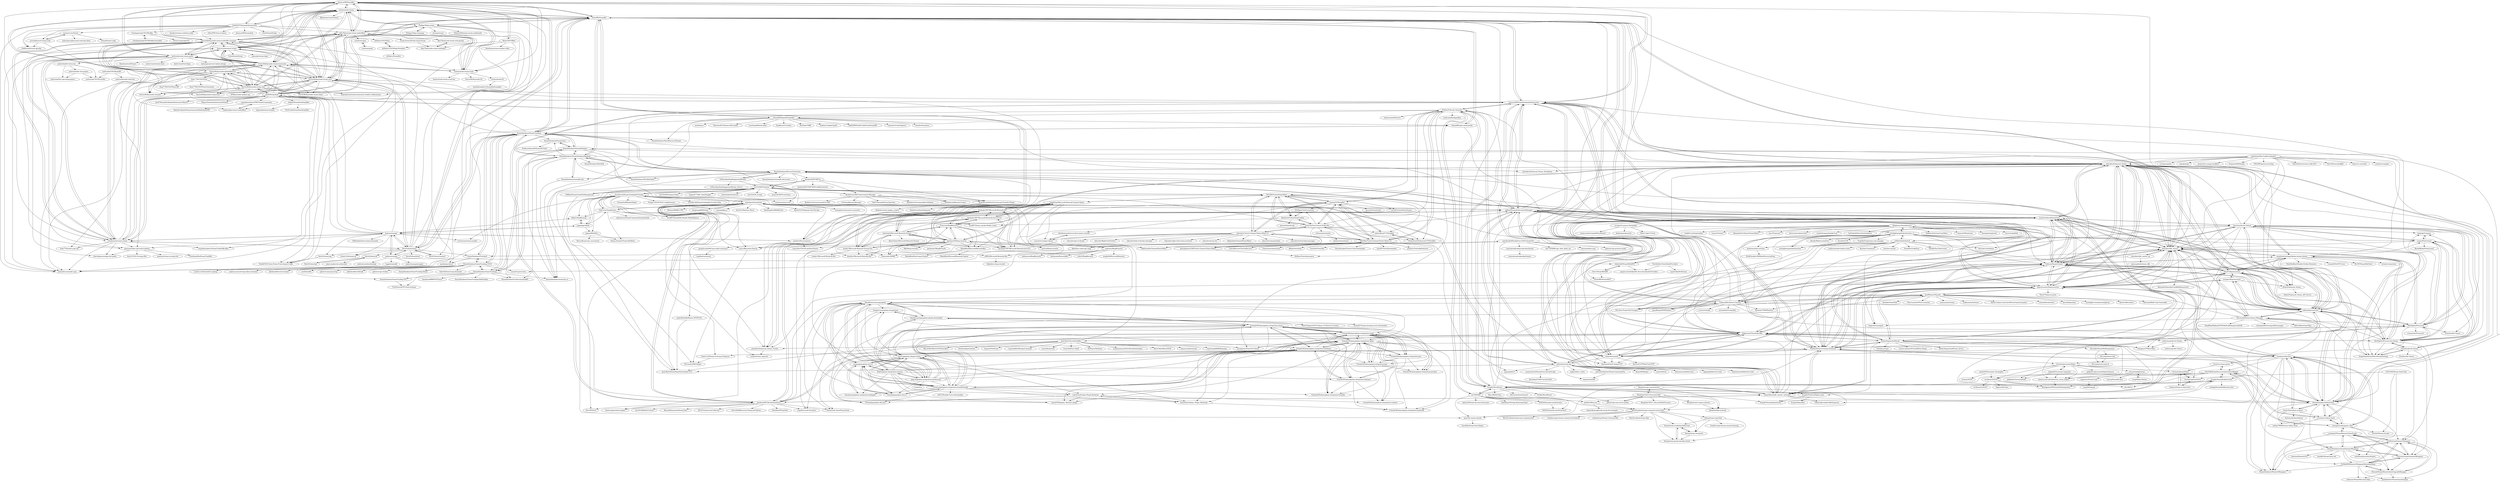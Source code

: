 digraph G {
"Jessecar96/SteamBot" -> "seishun/node-steam"
"Jessecar96/SteamBot" -> "SteamRE/SteamKit"
"Jessecar96/SteamBot" -> "Jessecar96/SteamDesktopAuthenticator"
"Jessecar96/SteamBot" -> "Alex7Kom/node-steam-tradeoffers"
"Jessecar96/SteamBot" -> "geel9/SteamAuth"
"Jessecar96/SteamBot" -> "DoctorMcKay/node-steam-tradeoffer-manager"
"Jessecar96/SteamBot" -> "andrewda/node-steam-guide"
"Jessecar96/SteamBot" -> "Maxx53/SCMBot"
"Jessecar96/SteamBot" -> "SmItH197/SteamAuthentication"
"Jessecar96/SteamBot" -> "DoctorMcKay/node-steamcommunity"
"Jessecar96/SteamBot" -> "DoctorMcKay/node-steam-user"
"Jessecar96/SteamBot" -> "seishun/node-steam-trade"
"Jessecar96/SteamBot" -> "scholtzm/awesome-steam"
"Jessecar96/SteamBot" -> "JustArchi/ArchiSteamFarm"
"Jessecar96/SteamBot" -> "jshackles/idle_master"
"SteamRE/SteamKit" -> "seishun/node-steam"
"SteamRE/SteamKit" -> "Jessecar96/SteamBot"
"SteamRE/SteamKit" -> "ValvePython/steam"
"SteamRE/SteamKit" -> "SteamDatabase/SteamTracking"
"SteamRE/SteamKit" -> "JustArchi/ArchiSteamFarm"
"SteamRE/SteamKit" -> "Jessecar96/SteamDesktopAuthenticator"
"SteamRE/SteamKit" -> "SteamRE/open-steamworks"
"SteamRE/SteamKit" -> "jshackles/idle_master"
"SteamRE/SteamKit" -> "DoctorMcKay/node-steam-user"
"SteamRE/SteamKit" -> "SteamRE/DepotDownloader"
"SteamRE/SteamKit" -> "jshackles/Enhanced_Steam"
"SteamRE/SteamKit" -> "geel9/SteamAuth"
"SteamRE/SteamKit" -> "SteamDatabase/SteamDatabaseBackend"
"SteamRE/SteamKit" -> "babelshift/SteamWebAPI2"
"SteamRE/SteamKit" -> "Philipp15b/go-steam"
"Ryzhehvost/BoosterCreator" -> "Ryzhehvost/asf_plugin_creator"
"quer/the-steam-awards" -> "EarsKilla/Steam-Vote-Helper"
"Tom60chat/Microsoft-Rewards-Farmer-Sharp" -> "farshadz1997/Microsoft-Rewards-bot"
"Tom60chat/Microsoft-Rewards-Farmer-Sharp" -> "farshadz1997/Microsoft-Rewards-bot-GUI-V2"
"Tom60chat/Microsoft-Rewards-Farmer-Sharp" -> "charlesbel/Microsoft-Rewards-Farmer"
"Tom60chat/Microsoft-Rewards-Farmer-Sharp" -> "farshadz1997/Microsoft-Rewards-bot-GUI"
"Tom60chat/Microsoft-Rewards-Farmer-Sharp" -> "Prem-ium/BingRewards"
"Tom60chat/Microsoft-Rewards-Farmer-Sharp" -> "emtry/Bing-Auto-Search"
"Tom60chat/Microsoft-Rewards-Farmer-Sharp" -> "tmxkn1/Microsoft-Reward-Chrome-Ext"
"Tom60chat/Microsoft-Rewards-Farmer-Sharp" -> "jjjchens235/bing-rewards"
"Tom60chat/Microsoft-Rewards-Farmer-Sharp" -> "jack-mil/bing-rewards"
"Tom60chat/Microsoft-Rewards-Farmer-Sharp" -> "DevilXD/TwitchDropsMiner"
"farshadz1997/Microsoft-Rewards-bot" -> "farshadz1997/Microsoft-Rewards-bot-GUI-V2"
"farshadz1997/Microsoft-Rewards-bot" -> "farshadz1997/Microsoft-Rewards-bot-GUI"
"farshadz1997/Microsoft-Rewards-bot" -> "Tom60chat/Microsoft-Rewards-Farmer-Sharp"
"farshadz1997/Microsoft-Rewards-bot" -> "charlesbel/Microsoft-Rewards-Farmer"
"farshadz1997/Microsoft-Rewards-bot" -> "Prem-ium/BingRewards"
"farshadz1997/Microsoft-Rewards-bot" -> "jjjchens235/bing-rewards"
"farshadz1997/Microsoft-Rewards-bot" -> "tmxkn1/Microsoft-Reward-Chrome-Ext"
"farshadz1997/Microsoft-Rewards-bot" -> "blackluv/Microsoft-Rewards-Bot"
"farshadz1997/Microsoft-Rewards-bot" -> "thearyadev/MSRF"
"farshadz1997/Microsoft-Rewards-bot" -> "MehdiRtal/MicrosoftRewardsBot"
"scholtzm/awesome-steam" -> "andrewda/node-steam-guide"
"scholtzm/awesome-steam" -> "DoctorMcKay/node-steamcommunity"
"scholtzm/awesome-steam" -> "DoctorMcKay/node-steam-user"
"scholtzm/awesome-steam" -> "DoctorMcKay/node-steam-tradeoffer-manager"
"scholtzm/awesome-steam" -> "pepzwee/node-csgo-web-tradebot"
"scholtzm/awesome-steam" -> "ValvePython/steam"
"scholtzm/awesome-steam" -> "DoctorMcKay/node-steam-totp"
"scholtzm/awesome-steam" -> "joshuaferrara/node-csgo" ["e"=1]
"scholtzm/awesome-steam" -> "charredgrass/nodejs-bot-guide"
"scholtzm/awesome-steam" -> "DoctorMcKay/node-globaloffensive"
"scholtzm/awesome-steam" -> "bukson/steampy"
"scholtzm/awesome-steam" -> "liamcurry/passport-steam"
"scholtzm/awesome-steam" -> "geel9/SteamAuth"
"scholtzm/awesome-steam" -> "waylaidwanderer/SteamTradeOffersBot"
"scholtzm/awesome-steam" -> "Step7750/node-csgo-cdn"
"SteamRE/DepotDownloader" -> "atom0s/Steamless" ["e"=1]
"SteamRE/DepotDownloader" -> "SteamRE/SteamKit"
"SteamRE/DepotDownloader" -> "Jack-Myth/SteamDepotDownloader-GUI"
"SteamRE/DepotDownloader" -> "ata4/bspsrc" ["e"=1]
"SteamRE/DepotDownloader" -> "ValvePython/steamctl"
"SteamRE/DepotDownloader" -> "SteamDatabase/ValveResourceFormat" ["e"=1]
"SteamRE/DepotDownloader" -> "ThirteenAG/Ultimate-ASI-Loader" ["e"=1]
"SteamRE/DepotDownloader" -> "LavaGang/MelonLoader" ["e"=1]
"SteamRE/DepotDownloader" -> "ZeqMacaw/Crowbar" ["e"=1]
"SteamRE/DepotDownloader" -> "DerPopo/UABE" ["e"=1]
"SteamRE/DepotDownloader" -> "gibbed/SteamAchievementManager"
"SteamRE/DepotDownloader" -> "SamboyCoding/Cpp2IL" ["e"=1]
"SteamRE/DepotDownloader" -> "Sak32009/GetDLCInfoFromSteamDB" ["e"=1]
"SteamRE/DepotDownloader" -> "SteamRE/open-steamworks"
"SteamRE/DepotDownloader" -> "sinai-dev/UnityExplorer" ["e"=1]
"Belphemur/SoundSwitch" -> "xenolightning/AudioSwitcher_v1"
"Belphemur/SoundSwitch" -> "sirWest/AudioSwitch"
"Belphemur/SoundSwitch" -> "File-New-Project/EarTrumpet" ["e"=1]
"Belphemur/SoundSwitch" -> "Hofknecht/SystemTrayMenu" ["e"=1]
"Belphemur/SoundSwitch" -> "emoacht/Monitorian" ["e"=1]
"Belphemur/SoundSwitch" -> "henrypp/simplewall" ["e"=1]
"Belphemur/SoundSwitch" -> "Tyrrrz/LightBulb" ["e"=1]
"Belphemur/SoundSwitch" -> "stnkl/EverythingToolbar" ["e"=1]
"Belphemur/SoundSwitch" -> "irzyxa/Volume2" ["e"=1]
"Belphemur/SoundSwitch" -> "AlexanderPro/SmartSystemMenu" ["e"=1]
"Belphemur/SoundSwitch" -> "stax76/mpv.net" ["e"=1]
"Belphemur/SoundSwitch" -> "oliverschwendener/ueli" ["e"=1]
"Belphemur/SoundSwitch" -> "xanderfrangos/twinkle-tray" ["e"=1]
"Belphemur/SoundSwitch" -> "Codeusa/SteamCleaner"
"Belphemur/SoundSwitch" -> "lostindark/DriverStoreExplorer" ["e"=1]
"gibbed/SteamAchievementManager" -> "JustArchiNET/ArchiSteamFarm"
"gibbed/SteamAchievementManager" -> "JonasNilson/idle_master_extended"
"gibbed/SteamAchievementManager" -> "JustArchi/ArchiSteamFarm"
"gibbed/SteamAchievementManager" -> "Jessecar96/SteamDesktopAuthenticator"
"gibbed/SteamAchievementManager" -> "jshackles/idle_master"
"gibbed/SteamAchievementManager" -> "cheat-engine/cheat-engine" ["e"=1]
"gibbed/SteamAchievementManager" -> "Ezzpify/HourBoostr"
"gibbed/SteamAchievementManager" -> "Nuklon/Steam-Economy-Enhancer"
"gibbed/SteamAchievementManager" -> "Codeusa/SteamCleaner"
"gibbed/SteamAchievementManager" -> "Depressurizer/Depressurizer"
"gibbed/SteamAchievementManager" -> "Codeusa/Borderless-Gaming"
"gibbed/SteamAchievementManager" -> "xupefei/Locale-Emulator" ["e"=1]
"gibbed/SteamAchievementManager" -> "rmbadmin/SteamTools"
"gibbed/SteamAchievementManager" -> "SteamTools-Team/SteamTools" ["e"=1]
"gibbed/SteamAchievementManager" -> "jshackles/Enhanced_Steam"
"SteamDatabase/GameTracking-CSGO" -> "saul/demofile" ["e"=1]
"SteamDatabase/GameTracking-CSGO" -> "SteamDatabase/SteamTracking"
"SteamDatabase/GameTracking-CSGO" -> "SteamDatabase/GameTracking"
"SteamDatabase/GameTracking-CSGO" -> "SteamDatabase/Protobufs"
"SteamDatabase/GameTracking-CSGO" -> "splewis/csgo-pug-setup" ["e"=1]
"SteamDatabase/GameTracking-CSGO" -> "joshuaferrara/node-csgo" ["e"=1]
"SteamDatabase/GameTracking-CSGO" -> "alliedmodders/hl2sdk" ["e"=1]
"SteamDatabase/GameTracking-CSGO" -> "splewis/csgo-retakes" ["e"=1]
"SteamDatabase/GameTracking-CSGO" -> "SteamDatabase/GameTracking-Dota2" ["e"=1]
"SteamDatabase/GameTracking-CSGO" -> "SteamDatabase/GameTracking-TF2"
"SteamDatabase/GameTracking-CSGO" -> "ValveSoftware/csgo-demoinfo" ["e"=1]
"SteamDatabase/GameTracking-CSGO" -> "Linus4/csgoverview" ["e"=1]
"SteamDatabase/GameTracking-CSGO" -> "markus-wa/demoinfocs-golang" ["e"=1]
"SteamDatabase/GameTracking-CSGO" -> "andreas-mausch/csgo-skinscreenshot"
"SteamDatabase/GameTracking-CSGO" -> "alliedmodders/sourcemod" ["e"=1]
"ValvePython/vdf" -> "ValvePython/vpk"
"ValvePython/vdf" -> "peace-maker/sm-websocket" ["e"=1]
"rmbadmin/SteamTools" -> "YukiCoco/CheapSteam"
"rmbadmin/SteamTools" -> "zyfworks/steam-key"
"rmbadmin/SteamTools" -> "JustArchiNET/ArchiSteamFarm"
"rmbadmin/SteamTools" -> "yjqiang/bili2.0" ["e"=1]
"rmbadmin/SteamTools" -> "the1812/Malware-Patch" ["e"=1]
"rmbadmin/SteamTools" -> "RayWangQvQ/BiliBiliTool" ["e"=1]
"rmbadmin/SteamTools" -> "Jack-Myth/IdleMaster-HTTPS-Fix"
"rmbadmin/SteamTools" -> "EricZhu-42/SteamTradingSiteTracker"
"rmbadmin/SteamTools" -> "SpriteOvO/Telegram-Anti-Revoke" ["e"=1]
"rmbadmin/SteamTools" -> "NetchX/Netch" ["e"=1]
"rmbadmin/SteamTools" -> "gibbed/SteamAchievementManager"
"rmbadmin/SteamTools" -> "Richasy/BiliBili-UWP" ["e"=1]
"rmbadmin/SteamTools" -> "Jack-Myth/SteamDepotDownloader-GUI"
"rmbadmin/SteamTools" -> "kengwang/BiliDuang" ["e"=1]
"rmbadmin/SteamTools" -> "xmcp/pakku.js" ["e"=1]
"W3D3/SteamAccountSwitcher" -> "W3D3/SteamAccountSwitcher2"
"JustArchi/ArchiSteamFarm" -> "jshackles/idle_master"
"JustArchi/ArchiSteamFarm" -> "SteamDatabase/SalienCheat"
"JustArchi/ArchiSteamFarm" -> "Jessecar96/SteamDesktopAuthenticator"
"JustArchi/ArchiSteamFarm" -> "jshackles/Enhanced_Steam"
"JustArchi/ArchiSteamFarm" -> "Nuklon/Steam-Economy-Enhancer"
"JustArchi/ArchiSteamFarm" -> "zyfworks/steam-key"
"JustArchi/ArchiSteamFarm" -> "SteamRE/SteamKit"
"JustArchi/ArchiSteamFarm" -> "gibbed/SteamAchievementManager"
"JustArchi/ArchiSteamFarm" -> "winauth/winauth"
"JustArchi/ArchiSteamFarm" -> "meepen/salien-bot"
"JustArchi/ArchiSteamFarm" -> "Codeusa/SteamCleaner"
"JustArchi/ArchiSteamFarm" -> "rallion/depressurizer"
"JustArchi/ArchiSteamFarm" -> "Edgarware/Threshold-Skin"
"JustArchi/ArchiSteamFarm" -> "Depressurizer/Depressurizer"
"JustArchi/ArchiSteamFarm" -> "Outsetini/Air-for-Steam"
"tfedor/Enhanced_Steam" -> "tfedor/Enhanced_Steam_API_Server"
"TcNobo/TcNo-Acc-Switcher" -> "rex706/SAM"
"TcNobo/TcNo-Acc-Switcher" -> "Zaarrg/TTVDropBot"
"TcNobo/TcNo-Acc-Switcher" -> "Jessecar96/SteamDesktopAuthenticator"
"TcNobo/TcNo-Acc-Switcher" -> "gibbed/SteamAchievementManager"
"TcNobo/TcNo-Acc-Switcher" -> "TychoTheTaco/Twitch-Drops-Bot"
"TcNobo/TcNo-Acc-Switcher" -> "acidicoala/Koalageddon" ["e"=1]
"TcNobo/TcNo-Acc-Switcher" -> "JonasNilson/idle_master_extended"
"TcNobo/TcNo-Acc-Switcher" -> "Ezzpify/HourBoostr"
"TcNobo/TcNo-Acc-Switcher" -> "Nuklon/Steam-Economy-Enhancer"
"TcNobo/TcNo-Acc-Switcher" -> "Tkd-Alex/Twitch-Channel-Points-Miner-v2"
"TcNobo/TcNo-Acc-Switcher" -> "purogamer/Fluent-for-Steam" ["e"=1]
"TcNobo/TcNo-Acc-Switcher" -> "DevilXD/TwitchDropsMiner"
"TcNobo/TcNo-Acc-Switcher" -> "JustArchiNET/ArchiSteamFarm"
"TcNobo/TcNo-Acc-Switcher" -> "molenzwiebel/Deceive" ["e"=1]
"TcNobo/TcNo-Acc-Switcher" -> "SteamRE/DepotDownloader"
"Citrinate/giveawayHelper" -> "gekkedev/GiveawayKiller"
"Citrinate/giveawayHelper" -> "longnull/GiveawayCompanion"
"Citrinate/giveawayHelper" -> "gekkedev/giveawayHelperEnhancer"
"Citrinate/giveawayHelper" -> "Citrinate/gleamHelper"
"Citrinate/giveawayHelper" -> "Citrinate/gleamSolver"
"Citrinate/giveawayHelper" -> "thomas-ashcraft/alienware_arena_helper"
"Citrinate/giveawayHelper" -> "revilheart/ESGST"
"Citrinate/giveawayHelper" -> "steevp/UpdogFarmer"
"Citrinate/giveawayHelper" -> "nandee95/Extended_Steamgifts"
"Edgarware/Threshold-Skin" -> "Jack-Myth/Threshold-Miku"
"Edgarware/Threshold-Skin" -> "Outsetini/Air-for-Steam"
"Edgarware/Threshold-Skin" -> "DirtDiglett/Pressure2"
"Edgarware/Threshold-Skin" -> "airforsteam/Air-for-Steam"
"Edgarware/Threshold-Skin" -> "DirtDiglett/Pressure-for-Steam"
"Edgarware/Threshold-Skin" -> "redsigma/UPMetroSkin" ["e"=1]
"Edgarware/Threshold-Skin" -> "JustArchi/ArchiSteamFarm"
"Edgarware/Threshold-Skin" -> "zyfworks/steam-key"
"Edgarware/Threshold-Skin" -> "purogamer/Fluent-for-Steam" ["e"=1]
"Edgarware/Threshold-Skin" -> "Jack-Myth/SteamDepotDownloader-GUI"
"Edgarware/Threshold-Skin" -> "jshackles/Enhanced_Steam"
"Edgarware/Threshold-Skin" -> "Depressurizer/Depressurizer"
"Edgarware/Threshold-Skin" -> "Codeusa/SteamCleaner"
"Edgarware/Threshold-Skin" -> "tfedor/AugmentedSteam"
"Edgarware/Threshold-Skin" -> "winauth/winauth"
"Codeusa/Borderless-Gaming" -> "Codeusa/SteamCleaner"
"Codeusa/Borderless-Gaming" -> "JosefNemec/Playnite"
"Codeusa/Borderless-Gaming" -> "gibbed/SteamAchievementManager"
"Codeusa/Borderless-Gaming" -> "File-New-Project/EarTrumpet" ["e"=1]
"Codeusa/Borderless-Gaming" -> "ImminentFate/CompactGUI" ["e"=1]
"Codeusa/Borderless-Gaming" -> "Orbmu2k/nvidiaProfileInspector" ["e"=1]
"Codeusa/Borderless-Gaming" -> "jshackles/Enhanced_Steam"
"Codeusa/Borderless-Gaming" -> "Ryochan7/DS4Windows" ["e"=1]
"Codeusa/Borderless-Gaming" -> "jshackles/idle_master"
"Codeusa/Borderless-Gaming" -> "JustArchi/ArchiSteamFarm"
"Codeusa/Borderless-Gaming" -> "Jays2Kings/DS4Windows" ["e"=1]
"Codeusa/Borderless-Gaming" -> "crosire/reshade" ["e"=1]
"Codeusa/Borderless-Gaming" -> "rallion/depressurizer"
"Codeusa/Borderless-Gaming" -> "xupefei/Locale-Emulator" ["e"=1]
"Codeusa/Borderless-Gaming" -> "streamlink/streamlink" ["e"=1]
"Codeusa/SteamCleaner" -> "Codeusa/Borderless-Gaming"
"Codeusa/SteamCleaner" -> "rallion/depressurizer"
"Codeusa/SteamCleaner" -> "jonathanlermitage/tikione-steam-cleaner"
"Codeusa/SteamCleaner" -> "jshackles/Enhanced_Steam"
"Codeusa/SteamCleaner" -> "JustArchi/ArchiSteamFarm"
"Codeusa/SteamCleaner" -> "Depressurizer/Depressurizer"
"Codeusa/SteamCleaner" -> "jshackles/idle_master"
"Codeusa/SteamCleaner" -> "ImminentFate/CompactGUI" ["e"=1]
"Codeusa/SteamCleaner" -> "Jessecar96/SteamDesktopAuthenticator"
"Codeusa/SteamCleaner" -> "gibbed/SteamAchievementManager"
"Codeusa/SteamCleaner" -> "Nuklon/Steam-Economy-Enhancer"
"Codeusa/SteamCleaner" -> "RevoLand/Steam-Library-Manager"
"Codeusa/SteamCleaner" -> "Edgarware/Threshold-Skin"
"Codeusa/SteamCleaner" -> "Outsetini/Air-for-Steam"
"Codeusa/SteamCleaner" -> "Theo47/depressurizer"
"JonasNilson/idle_master_extended" -> "gibbed/SteamAchievementManager"
"JonasNilson/idle_master_extended" -> "jshackles/idle_master"
"JonasNilson/idle_master_extended" -> "JustArchiNET/ArchiSteamFarm"
"JonasNilson/idle_master_extended" -> "Nuklon/Steam-Economy-Enhancer"
"JonasNilson/idle_master_extended" -> "Jessecar96/SteamDesktopAuthenticator"
"JonasNilson/idle_master_extended" -> "Depressurizer/Depressurizer"
"JonasNilson/idle_master_extended" -> "Ezzpify/HourBoostr"
"JonasNilson/idle_master_extended" -> "jshackles/Enhanced_Steam"
"JonasNilson/idle_master_extended" -> "Codeusa/SteamCleaner"
"JonasNilson/idle_master_extended" -> "tfedor/AugmentedSteam"
"JonasNilson/idle_master_extended" -> "SteamDatabase/SalienCheat"
"JonasNilson/idle_master_extended" -> "TcNobo/TcNo-Acc-Switcher"
"JonasNilson/idle_master_extended" -> "JustArchi/ArchiSteamFarm"
"JonasNilson/idle_master_extended" -> "Codeusa/Borderless-Gaming"
"JonasNilson/idle_master_extended" -> "Orbmu2k/nvidiaProfileInspector" ["e"=1]
"jshackles/Enhanced_Steam" -> "jshackles/idle_master"
"jshackles/Enhanced_Steam" -> "jshackles/Enhanced_Steam_Firefox"
"jshackles/Enhanced_Steam" -> "JustArchi/ArchiSteamFarm"
"jshackles/Enhanced_Steam" -> "tfedor/AugmentedSteam"
"jshackles/Enhanced_Steam" -> "Nuklon/Steam-Economy-Enhancer"
"jshackles/Enhanced_Steam" -> "rallion/depressurizer"
"jshackles/Enhanced_Steam" -> "jonathanlermitage/tikione-steam-cleaner"
"jshackles/Enhanced_Steam" -> "Codeusa/SteamCleaner"
"jshackles/Enhanced_Steam" -> "SteamDatabase/SalienCheat"
"jshackles/Enhanced_Steam" -> "jshackles/Enhanced_Steam_Standalone"
"jshackles/Enhanced_Steam" -> "SteamRE/SteamKit"
"jshackles/Enhanced_Steam" -> "tfedor/Enhanced_Steam"
"jshackles/Enhanced_Steam" -> "Depressurizer/Depressurizer"
"jshackles/Enhanced_Steam" -> "SteamDatabase/BrowserExtension"
"jshackles/Enhanced_Steam" -> "Theo47/depressurizer"
"jshackles/idle_master" -> "jshackles/Enhanced_Steam"
"jshackles/idle_master" -> "JustArchi/ArchiSteamFarm"
"jshackles/idle_master" -> "JonasNilson/idle_master_extended"
"jshackles/idle_master" -> "jshackles/idle_master_py"
"jshackles/idle_master" -> "rallion/depressurizer"
"jshackles/idle_master" -> "SteamRE/SteamKit"
"jshackles/idle_master" -> "gibbed/SteamAchievementManager"
"jshackles/idle_master" -> "Jessecar96/SteamDesktopAuthenticator"
"jshackles/idle_master" -> "Codeusa/SteamCleaner"
"jshackles/idle_master" -> "SteamDatabase/SalienCheat"
"jshackles/idle_master" -> "Nuklon/Steam-Economy-Enhancer"
"jshackles/idle_master" -> "jonathanlermitage/tikione-steam-cleaner"
"jshackles/idle_master" -> "Depressurizer/Depressurizer"
"jshackles/idle_master" -> "AlexanderSharykin/CardIdleRemastered"
"jshackles/idle_master" -> "winauth/winauth"
"tfedor/AugmentedSteam" -> "tfedor/AugmentedSteam_Server"
"tfedor/AugmentedSteam" -> "jshackles/Enhanced_Steam"
"tfedor/AugmentedSteam" -> "SteamDatabase/BrowserExtension"
"tfedor/AugmentedSteam" -> "Nuklon/Steam-Economy-Enhancer"
"tfedor/AugmentedSteam" -> "Depressurizer/Depressurizer"
"tfedor/AugmentedSteam" -> "Revadike/SteamWebIntegration"
"tfedor/AugmentedSteam" -> "jshackles/Enhanced_Steam_Firefox"
"tfedor/AugmentedSteam" -> "Edgarware/Threshold-Skin"
"tfedor/AugmentedSteam" -> "rafaelgssa/esgst"
"tfedor/AugmentedSteam" -> "Royalgamer06/SteamWebIntegration"
"tfedor/AugmentedSteam" -> "tryton-vanmeer/ProtonDB-for-Steam"
"tfedor/AugmentedSteam" -> "thomas-ashcraft/alienware_arena_helper"
"tfedor/AugmentedSteam" -> "SteamDatabase/SalienCheat"
"tfedor/AugmentedSteam" -> "jshackles/idle_master"
"tfedor/AugmentedSteam" -> "redsigma/UPMetroSkin" ["e"=1]
"Jack-Myth/Threshold-Miku" -> "Edgarware/Threshold-Skin"
"Jack-Myth/Threshold-Miku" -> "SteamTools-Team/SteamTools" ["e"=1]
"Jack-Myth/Threshold-Miku" -> "HyPlayer/HyPlayer" ["e"=1]
"Jack-Myth/Threshold-Miku" -> "purogamer/Fluent-for-Steam" ["e"=1]
"Jack-Myth/Threshold-Miku" -> "xuejianxianzun/PixivBatchDownloader" ["e"=1]
"Jack-Myth/Threshold-Miku" -> "MicroCBer/BetterNCM" ["e"=1]
"Jack-Myth/Threshold-Miku" -> "rmbadmin/SteamTools"
"Jack-Myth/Threshold-Miku" -> "xiaoyaocz/biliuwp-lite" ["e"=1]
"Jack-Myth/Threshold-Miku" -> "yujincheng08/BiliRoaming" ["e"=1]
"Jack-Myth/Threshold-Miku" -> "MicroCBer/BetterNCM-Installer" ["e"=1]
"Jack-Myth/Threshold-Miku" -> "Notsfsssf/pixez-flutter" ["e"=1]
"Jack-Myth/Threshold-Miku" -> "honjow/FEhViewer" ["e"=1]
"Jack-Myth/Threshold-Miku" -> "hanmin0822/MisakaTranslator" ["e"=1]
"Jack-Myth/Threshold-Miku" -> "zeas2/Kirikiroid2" ["e"=1]
"Jack-Myth/Threshold-Miku" -> "CeuiLiSA/Pixiv-Shaft" ["e"=1]
"JustArchiNET/ArchiSteamFarm" -> "gibbed/SteamAchievementManager"
"JustArchiNET/ArchiSteamFarm" -> "JonasNilson/idle_master_extended"
"JustArchiNET/ArchiSteamFarm" -> "Jessecar96/SteamDesktopAuthenticator"
"JustArchiNET/ArchiSteamFarm" -> "SteamTools-Team/SteamTools" ["e"=1]
"JustArchiNET/ArchiSteamFarm" -> "rmbadmin/SteamTools"
"JustArchiNET/ArchiSteamFarm" -> "Nuklon/Steam-Economy-Enhancer"
"JustArchiNET/ArchiSteamFarm" -> "c0re100/qBittorrent-Enhanced-Edition" ["e"=1]
"JustArchiNET/ArchiSteamFarm" -> "FQrabbit/SSTap-Rule" ["e"=1]
"JustArchiNET/ArchiSteamFarm" -> "NetchX/Netch" ["e"=1]
"JustArchiNET/ArchiSteamFarm" -> "the1812/Bilibili-Evolved" ["e"=1]
"JustArchiNET/ArchiSteamFarm" -> "BeyondDimension/SteamTools" ["e"=1]
"JustArchiNET/ArchiSteamFarm" -> "xupefei/Locale-Emulator" ["e"=1]
"JustArchiNET/ArchiSteamFarm" -> "cheat-engine/cheat-engine" ["e"=1]
"JustArchiNET/ArchiSteamFarm" -> "JosefNemec/Playnite"
"JustArchiNET/ArchiSteamFarm" -> "XIU2/TrackersListCollection" ["e"=1]
"Jessecar96/SteamDesktopAuthenticator" -> "winauth/winauth"
"Jessecar96/SteamDesktopAuthenticator" -> "JustArchi/ArchiSteamFarm"
"Jessecar96/SteamDesktopAuthenticator" -> "Jessecar96/SteamBot"
"Jessecar96/SteamDesktopAuthenticator" -> "JustArchiNET/ArchiSteamFarm"
"Jessecar96/SteamDesktopAuthenticator" -> "gibbed/SteamAchievementManager"
"Jessecar96/SteamDesktopAuthenticator" -> "SteamRE/SteamKit"
"Jessecar96/SteamDesktopAuthenticator" -> "geel9/SteamAuth"
"Jessecar96/SteamDesktopAuthenticator" -> "jshackles/idle_master"
"Jessecar96/SteamDesktopAuthenticator" -> "Nuklon/Steam-Economy-Enhancer"
"Jessecar96/SteamDesktopAuthenticator" -> "Codeusa/SteamCleaner"
"Jessecar96/SteamDesktopAuthenticator" -> "DoctorMcKay/node-steam-user"
"Jessecar96/SteamDesktopAuthenticator" -> "JonasNilson/idle_master_extended"
"Jessecar96/SteamDesktopAuthenticator" -> "Ezzpify/HourBoostr"
"Jessecar96/SteamDesktopAuthenticator" -> "jshackles/Enhanced_Steam"
"Jessecar96/SteamDesktopAuthenticator" -> "TcNobo/TcNo-Acc-Switcher"
"nombersDev/casemove" -> "DoctorMcKay/node-globaloffensive"
"nombersDev/casemove" -> "cantryDev/CSGOCaseStatsViewer"
"nombersDev/casemove" -> "gergelyszabo94/csgo-trader-extension"
"nombersDev/casemove" -> "bukson/steampy"
"nombersDev/casemove" -> "DoctorMcKay/node-steam-user"
"FriendsOfGalaxy/galaxy-integration-steam" -> "FriendsOfGalaxy/galaxy-integration-origin"
"FriendsOfGalaxy/galaxy-integration-steam" -> "FriendsOfGalaxy/galaxy-integration-uplay"
"FriendsOfGalaxy/galaxy-integration-steam" -> "FriendsOfGalaxy/galaxy-integration-epic"
"FriendsOfGalaxy/galaxy-integration-steam" -> "FriendsOfGalaxy/galaxy-integration-psn"
"FriendsOfGalaxy/galaxy-integration-steam" -> "Mixaill/awesome-gog-galaxy"
"FriendsOfGalaxy/galaxy-integration-steam" -> "FriendsOfGalaxy/galaxy-integration-battlenet"
"FriendsOfGalaxy/galaxy-integration-steam" -> "FriendsOfGalaxy/galaxy-integration-blizzard"
"FriendsOfGalaxy/galaxy-integration-steam" -> "UncleGoogle/galaxy-integration-humblebundle"
"FriendsOfGalaxy/galaxy-integration-steam" -> "FriendsOfGalaxy/galaxy-integration-humble"
"FriendsOfGalaxy/galaxy-integration-steam" -> "gogcom/galaxy-integrations-python-api"
"FriendsOfGalaxy/galaxy-integration-steam" -> "Slashbunny/gog-galaxy-plugin-downloader"
"FriendsOfGalaxy/galaxy-integration-steam" -> "bartok765/galaxy_blizzard_plugin"
"FriendsOfGalaxy/galaxy-integration-steam" -> "FriendsOfGalaxy/galaxy-integration-paradox"
"FriendsOfGalaxy/galaxy-integration-steam" -> "TouwaStar/Galaxy_Plugin_Bethesda"
"FriendsOfGalaxy/galaxy-integration-steam" -> "nyash-qq/galaxy-plugin-twitch"
"xenolightning/AudioSwitcher_v1" -> "xenolightning/AudioSwitcher"
"xenolightning/AudioSwitcher_v1" -> "Belphemur/SoundSwitch"
"xenolightning/AudioSwitcher_v1" -> "sirWest/AudioSwitch"
"xenolightning/AudioSwitcher_v1" -> "davkean/audio-switcher"
"xenolightning/AudioSwitcher_v1" -> "boppreh/steamgrid" ["e"=1]
"xenolightning/AudioSwitcher_v1" -> "somini/Pixelvision2"
"xenolightning/AudioSwitcher_v1" -> "tfedor/Enhanced_Steam"
"xenolightning/AudioSwitcher_v1" -> "winauth/winauth"
"xenolightning/AudioSwitcher_v1" -> "Snoothy/UCR" ["e"=1]
"xenolightning/AudioSwitcher_v1" -> "Codeusa/SteamCleaner"
"xenolightning/AudioSwitcher_v1" -> "FrogTheFrog/steam-rom-manager" ["e"=1]
"xenolightning/AudioSwitcher_v1" -> "Codeusa/Borderless-Gaming"
"xenolightning/AudioSwitcher_v1" -> "Depressurizer/Depressurizer"
"xenolightning/AudioSwitcher_v1" -> "dlrudie/WidescreenFixer" ["e"=1]
"xenolightning/AudioSwitcher_v1" -> "SoapyHamHocks/MetroSteamSettings"
"kokole/SteamItemDropIdler" -> "Ne3tCode/SteamItemDropIdler"
"kokole/SteamItemDropIdler" -> "koperniki/steam-dropler"
"ValvePython/steam" -> "bukson/steampy"
"ValvePython/steam" -> "ValvePython/steamctl"
"ValvePython/steam" -> "smiley/steamapi"
"ValvePython/steam" -> "SteamRE/SteamKit"
"ValvePython/steam" -> "ValvePython/csgo"
"ValvePython/steam" -> "SteamDatabase/SteamTracking"
"ValvePython/steam" -> "scholtzm/awesome-steam"
"ValvePython/steam" -> "ValvePython/dota2" ["e"=1]
"ValvePython/steam" -> "DoctorMcKay/node-steam-user"
"ValvePython/steam" -> "Gobot1234/steam.py"
"ValvePython/steam" -> "SteamDatabase/Protobufs"
"ValvePython/steam" -> "DoctorMcKay/node-steamcommunity"
"ValvePython/steam" -> "ValvePython/vdf"
"ValvePython/steam" -> "Jessecar96/SteamBot"
"ValvePython/steam" -> "seishun/node-steam"
"EricZhu-42/SteamTradingSiteTracker" -> "YukiCoco/CheapSteam"
"EricZhu-42/SteamTradingSiteTracker" -> "puppylpg/oddish"
"EricZhu-42/SteamTradingSiteTracker" -> "chr233/ASFEnhance"
"EricZhu-42/SteamTradingSiteTracker" -> "Proanx/buffMarketHelper"
"EricZhu-42/SteamTradingSiteTracker" -> "wsz987/SteamBuff_Market-WalletBalance"
"EricZhu-42/SteamTradingSiteTracker" -> "rmbadmin/SteamTools"
"EricZhu-42/SteamTradingSiteTracker" -> "hldh214/buff2steam"
"EricZhu-42/SteamTradingSiteTracker" -> "jiajiaxd/Buff-Bot"
"EricZhu-42/SteamTradingSiteTracker" -> "nombersDev/casemove"
"EricZhu-42/SteamTradingSiteTracker" -> "Purple-CSGO/CSGO-Config-Presets" ["e"=1]
"EricZhu-42/SteamTradingSiteTracker" -> "Sneer-Cat/Steam-Economy-Enhancer"
"EricZhu-42/SteamTradingSiteTracker" -> "EricZhu-42/SteamTradingSiteTracker-Data"
"EricZhu-42/SteamTradingSiteTracker" -> "yuyinws/steam-card"
"EricZhu-42/SteamTradingSiteTracker" -> "woctezuma/steam-market"
"EricZhu-42/SteamTradingSiteTracker" -> "emtry/Bing-Auto-Search"
"Nuklon/Steam-Economy-Enhancer" -> "JustArchi/ArchiSteamFarm"
"Nuklon/Steam-Economy-Enhancer" -> "jshackles/Enhanced_Steam"
"Nuklon/Steam-Economy-Enhancer" -> "JonasNilson/idle_master_extended"
"Nuklon/Steam-Economy-Enhancer" -> "SteamDatabase/SalienCheat"
"Nuklon/Steam-Economy-Enhancer" -> "Jessecar96/SteamDesktopAuthenticator"
"Nuklon/Steam-Economy-Enhancer" -> "jshackles/idle_master"
"Nuklon/Steam-Economy-Enhancer" -> "tfedor/AugmentedSteam"
"Nuklon/Steam-Economy-Enhancer" -> "winauth/winauth"
"Nuklon/Steam-Economy-Enhancer" -> "Citrinate/giveawayHelper"
"Nuklon/Steam-Economy-Enhancer" -> "JustArchiNET/ArchiSteamFarm"
"Nuklon/Steam-Economy-Enhancer" -> "gibbed/SteamAchievementManager"
"Nuklon/Steam-Economy-Enhancer" -> "Sneer-Cat/Steam-Economy-Enhancer"
"Nuklon/Steam-Economy-Enhancer" -> "Depressurizer/Depressurizer"
"Nuklon/Steam-Economy-Enhancer" -> "SteamDatabase/BrowserExtension"
"Nuklon/Steam-Economy-Enhancer" -> "meepen/salien-bot"
"SteamDatabase/BrowserExtension" -> "SteamDatabase/SteamDatabaseBackend"
"SteamDatabase/BrowserExtension" -> "SteamDatabase/steamdb.info"
"SteamDatabase/BrowserExtension" -> "tfedor/AugmentedSteam"
"SteamDatabase/BrowserExtension" -> "IsThereAnyDeal/AugmentedSteam"
"SteamDatabase/BrowserExtension" -> "SteamDatabase/steamstat.us"
"SteamDatabase/BrowserExtension" -> "jshackles/Enhanced_Steam"
"SteamDatabase/BrowserExtension" -> "SteamDatabase/SteamTracking"
"SteamDatabase/BrowserExtension" -> "Royalgamer06/SteamWebIntegration"
"SteamDatabase/BrowserExtension" -> "Nuklon/Steam-Economy-Enhancer"
"SteamDatabase/BrowserExtension" -> "jshackles/Enhanced_Steam_Firefox"
"SteamDatabase/BrowserExtension" -> "SteamDatabase/steamdb.info-issues"
"SteamDatabase/BrowserExtension" -> "JustArchiNET/ASF-ui"
"SteamDatabase/BrowserExtension" -> "chr233/ASFEnhance"
"SteamDatabase/BrowserExtension" -> "thomas-ashcraft/alienware_arena_helper"
"SteamDatabase/BrowserExtension" -> "SteamDatabase/ValveKeyValue" ["e"=1]
"jshackles/Enhanced_Steam_Firefox" -> "jshackles/Enhanced_Steam"
"jshackles/Enhanced_Steam_Firefox" -> "ssokolow/itad_importer"
"JosefNemec/Playnite" -> "Mixaill/awesome-gog-galaxy"
"JosefNemec/Playnite" -> "File-New-Project/EarTrumpet" ["e"=1]
"JosefNemec/Playnite" -> "mtkennerly/ludusavi" ["e"=1]
"JosefNemec/Playnite" -> "Heroic-Games-Launcher/HeroicGamesLauncher" ["e"=1]
"JosefNemec/Playnite" -> "Depressurizer/Depressurizer"
"JosefNemec/Playnite" -> "Codeusa/Borderless-Gaming"
"JosefNemec/Playnite" -> "stenzek/duckstation" ["e"=1]
"JosefNemec/Playnite" -> "derrod/legendary" ["e"=1]
"JosefNemec/Playnite" -> "moonlight-stream/moonlight-qt" ["e"=1]
"JosefNemec/Playnite" -> "libretro/RetroArch" ["e"=1]
"JosefNemec/Playnite" -> "Klocman/Bulk-Crap-Uninstaller" ["e"=1]
"JosefNemec/Playnite" -> "Ryochan7/DS4Windows" ["e"=1]
"JosefNemec/Playnite" -> "tkashkin/GameHub" ["e"=1]
"JosefNemec/Playnite" -> "Flow-Launcher/Flow.Launcher" ["e"=1]
"JosefNemec/Playnite" -> "xenia-project/xenia" ["e"=1]
"zyfworks/AnotherSteamCommunityFix" -> "zyfworks/steam-key"
"zyfworks/AnotherSteamCommunityFix" -> "wagayaluda/idle"
"DoctorMcKay/node-steam-totp" -> "DoctorMcKay/node-steamcommunity"
"DoctorMcKay/node-steam-totp" -> "DoctorMcKay/node-steam-tradeoffer-manager"
"DoctorMcKay/node-steam-totp" -> "DoctorMcKay/node-steam-user"
"DoctorMcKay/node-steam-totp" -> "DoctorMcKay/node-steamstore"
"DoctorMcKay/node-steam-totp" -> "DoctorMcKay/node-globaloffensive"
"DoctorMcKay/node-steam-totp" -> "Alex7Kom/node-steam-tradeoffers"
"DoctorMcKay/node-steam-totp" -> "DoctorMcKay/node-steamid"
"DoctorMcKay/node-steam-totp" -> "liamcurry/passport-steam"
"DoctorMcKay/node-steam-totp" -> "DoctorMcKay/node-steam-client"
"DoctorMcKay/node-steam-totp" -> "geel9/SteamAuth"
"DoctorMcKay/node-steam-totp" -> "GaletskyIvan/steamcommunity-mobile-confirmations"
"DoctorMcKay/node-steam-totp" -> "seishun/node-steam"
"DoctorMcKay/node-steam-totp" -> "OPSkins/node-opskins-api"
"DoctorMcKay/node-steam-tradeoffer-manager" -> "DoctorMcKay/node-steamcommunity"
"DoctorMcKay/node-steam-tradeoffer-manager" -> "DoctorMcKay/node-steam-user"
"DoctorMcKay/node-steam-tradeoffer-manager" -> "DoctorMcKay/node-steam-totp"
"DoctorMcKay/node-steam-tradeoffer-manager" -> "Alex7Kom/node-steam-tradeoffers"
"DoctorMcKay/node-steam-tradeoffer-manager" -> "DoctorMcKay/node-globaloffensive"
"DoctorMcKay/node-steam-tradeoffer-manager" -> "andrewda/node-steam-guide"
"DoctorMcKay/node-steam-tradeoffer-manager" -> "DoctorMcKay/node-steamstore"
"DoctorMcKay/node-steam-tradeoffer-manager" -> "seishun/node-steam"
"DoctorMcKay/node-steam-tradeoffer-manager" -> "scholtzm/awesome-steam"
"DoctorMcKay/node-steam-tradeoffer-manager" -> "liamcurry/passport-steam"
"DoctorMcKay/node-steam-tradeoffer-manager" -> "DoctorMcKay/node-steamid"
"DoctorMcKay/node-steam-tradeoffer-manager" -> "pepzwee/node-csgo-web-tradebot"
"DoctorMcKay/node-steam-tradeoffer-manager" -> "geel9/SteamAuth"
"DoctorMcKay/node-steam-tradeoffer-manager" -> "Jessecar96/SteamBot"
"DoctorMcKay/node-steam-tradeoffer-manager" -> "seishun/node-steam-trade"
"DoctorMcKay/node-steam-user" -> "DoctorMcKay/node-steamcommunity"
"DoctorMcKay/node-steam-user" -> "DoctorMcKay/node-steam-tradeoffer-manager"
"DoctorMcKay/node-steam-user" -> "DoctorMcKay/node-steam-totp"
"DoctorMcKay/node-steam-user" -> "DoctorMcKay/node-globaloffensive"
"DoctorMcKay/node-steam-user" -> "seishun/node-steam"
"DoctorMcKay/node-steam-user" -> "andrewda/node-steam-guide"
"DoctorMcKay/node-steam-user" -> "DoctorMcKay/node-steamstore"
"DoctorMcKay/node-steam-user" -> "scholtzm/awesome-steam"
"DoctorMcKay/node-steam-user" -> "DoctorMcKay/node-steamid"
"DoctorMcKay/node-steam-user" -> "DoctorMcKay/node-steam-client"
"DoctorMcKay/node-steam-user" -> "SteamRE/SteamKit"
"DoctorMcKay/node-steam-user" -> "joshuaferrara/node-csgo" ["e"=1]
"DoctorMcKay/node-steam-user" -> "Alex7Kom/node-steam-tradeoffers"
"DoctorMcKay/node-steam-user" -> "ValvePython/steam"
"DoctorMcKay/node-steam-user" -> "liamcurry/passport-steam"
"DoctorMcKay/node-steamcommunity" -> "DoctorMcKay/node-steam-tradeoffer-manager"
"DoctorMcKay/node-steamcommunity" -> "DoctorMcKay/node-steam-user"
"DoctorMcKay/node-steamcommunity" -> "DoctorMcKay/node-steam-totp"
"DoctorMcKay/node-steamcommunity" -> "DoctorMcKay/node-steamstore"
"DoctorMcKay/node-steamcommunity" -> "DoctorMcKay/node-globaloffensive"
"DoctorMcKay/node-steamcommunity" -> "seishun/node-steam"
"DoctorMcKay/node-steamcommunity" -> "scholtzm/awesome-steam"
"DoctorMcKay/node-steamcommunity" -> "Alex7Kom/node-steam-tradeoffers"
"DoctorMcKay/node-steamcommunity" -> "DoctorMcKay/node-steamid"
"DoctorMcKay/node-steamcommunity" -> "andrewda/node-steam-guide"
"DoctorMcKay/node-steamcommunity" -> "seishun/node-steam-trade"
"DoctorMcKay/node-steamcommunity" -> "DoctorMcKay/node-steam-client"
"DoctorMcKay/node-steamcommunity" -> "liamcurry/passport-steam"
"DoctorMcKay/node-steamcommunity" -> "pepzwee/node-csgo-web-tradebot"
"DoctorMcKay/node-steamcommunity" -> "joshuaferrara/node-csgo" ["e"=1]
"SteamDatabase/SteamTracking" -> "SteamDatabase/GameTracking"
"SteamDatabase/SteamTracking" -> "SteamDatabase/SteamDatabaseBackend"
"SteamDatabase/SteamTracking" -> "SteamDatabase/Protobufs"
"SteamDatabase/SteamTracking" -> "SteamRE/SteamKit"
"SteamDatabase/SteamTracking" -> "SteamDatabase/SteamDatabase"
"SteamDatabase/SteamTracking" -> "ValvePython/steam"
"SteamDatabase/SteamTracking" -> "seishun/node-steam"
"SteamDatabase/SteamTracking" -> "SteamDatabase/GameTracking-CSGO"
"SteamDatabase/SteamTracking" -> "SteamRE/open-steamworks"
"SteamDatabase/SteamTracking" -> "SteamDatabase/ValveResourceFormat" ["e"=1]
"SteamDatabase/SteamTracking" -> "SteamDatabase/BrowserExtension"
"SteamDatabase/SteamTracking" -> "SteamDatabase/SteamLinux"
"SteamDatabase/SteamTracking" -> "DoctorMcKay/node-steam-user"
"SteamDatabase/SteamTracking" -> "SteamDatabase/UndocumentedAPI"
"SteamDatabase/SteamTracking" -> "DoctorMcKay/node-steamcommunity"
"Zaarrg/TTVDropBot" -> "DevilXD/TwitchDropsMiner"
"Zaarrg/TTVDropBot" -> "TychoTheTaco/Twitch-Drops-Bot"
"Zaarrg/TTVDropBot" -> "cyberofficial/TTVDropBot"
"Zaarrg/TTVDropBot" -> "PockySweet/Enhanced-TTVDropBot"
"Zaarrg/TTVDropBot" -> "Tkd-Alex/Twitch-Channel-Points-Miner-v2"
"Zaarrg/TTVDropBot" -> "ucarno/ow-league-tokens"
"Zaarrg/TTVDropBot" -> "rdavydov/Twitch-Channel-Points-Miner-v2"
"Zaarrg/TTVDropBot" -> "pyroch/TwitchGrobs"
"Zaarrg/TTVDropBot" -> "AlexSterk/TwitchDropGrabber"
"Zaarrg/TTVDropBot" -> "vin350/TwitchPointsFarmer"
"Zaarrg/TTVDropBot" -> "TcNobo/TcNo-Acc-Switcher"
"Zaarrg/TTVDropBot" -> "D3vl0per/Twitch-watcher"
"Zaarrg/TTVDropBot" -> "shirokumacode/overwatch-omnic-rewards"
"HCLonely/auto-task" -> "HCLonely/auto-task-v4"
"airforsteam/Air-for-Steam" -> "airforsteam/Air-Classic"
"airforsteam/Air-for-Steam" -> "Edgarware/Threshold-Skin"
"airforsteam/Air-for-Steam" -> "redsigma/UPMetroSkin" ["e"=1]
"airforsteam/Air-for-Steam" -> "DirtDiglett/Pressure2"
"gogcom/galaxy-integrations-python-api" -> "Mixaill/awesome-gog-galaxy"
"gogcom/galaxy-integrations-python-api" -> "FriendsOfGalaxy/galaxy-integration-steam"
"gogcom/galaxy-integrations-python-api" -> "Slashbunny/gog-galaxy-plugin-downloader"
"gogcom/galaxy-integrations-python-api" -> "UncleGoogle/galaxy-integration-humblebundle"
"gogcom/galaxy-integrations-python-api" -> "FriendsOfGalaxy/galaxy-integration-battlenet"
"gogcom/galaxy-integrations-python-api" -> "nyash-qq/galaxy-plugin-twitch"
"gogcom/galaxy-integrations-python-api" -> "Rall3n/galaxy-integration-amazon"
"gogcom/galaxy-integrations-python-api" -> "Ertego/gog-galaxy-itch.io"
"gogcom/galaxy-integrations-python-api" -> "JosefNemec/Playnite"
"gogcom/galaxy-integrations-python-api" -> "FriendsOfGalaxy/galaxy-integration-uplay"
"gogcom/galaxy-integrations-python-api" -> "tauqua/gog-galaxy-itch.io"
"gogcom/galaxy-integrations-python-api" -> "FriendsOfGalaxy/galaxy-integration-origin"
"gogcom/galaxy-integrations-python-api" -> "itchio/itch" ["e"=1]
"gogcom/galaxy-integrations-python-api" -> "borger/scoop-galaxy-integrations"
"gogcom/galaxy-integrations-python-api" -> "gibbed/SteamAchievementManager"
"ValvePython/vpk" -> "ValvePython/vdf"
"Ezzpify/HourBoostr" -> "Ezzpify/FindLowDigAccounts"
"Ezzpify/HourBoostr" -> "frk1/steamhourboostv2"
"Ezzpify/HourBoostr" -> "Ezzpify/SteamBulkActivator"
"Ezzpify/HourBoostr" -> "Ni1kko/HourBoostr"
"Ezzpify/HourBoostr" -> "gibbed/SteamAchievementManager"
"Ezzpify/HourBoostr" -> "jshackles/idle_master"
"Ezzpify/HourBoostr" -> "Jessecar96/SteamDesktopAuthenticator"
"Ezzpify/HourBoostr" -> "JustArchi/ArchiSteamFarm"
"Ezzpify/HourBoostr" -> "rex706/SAM"
"Ezzpify/HourBoostr" -> "Ezzpify/SteamAuthenticator"
"Ezzpify/HourBoostr" -> "JonasNilson/idle_master_extended"
"Ezzpify/HourBoostr" -> "Nuklon/Steam-Economy-Enhancer"
"Ezzpify/HourBoostr" -> "Marc3842h/Titan" ["e"=1]
"Ezzpify/HourBoostr" -> "SteamDatabase/SalienCheat"
"Ezzpify/HourBoostr" -> "TcNobo/TcNo-Acc-Switcher"
"charlesbel/Microsoft-Rewards-Farmer" -> "farshadz1997/Microsoft-Rewards-bot"
"charlesbel/Microsoft-Rewards-Farmer" -> "jjjchens235/bing-rewards"
"charlesbel/Microsoft-Rewards-Farmer" -> "Tom60chat/Microsoft-Rewards-Farmer-Sharp"
"charlesbel/Microsoft-Rewards-Farmer" -> "tmxkn1/Microsoft-Reward-Chrome-Ext"
"charlesbel/Microsoft-Rewards-Farmer" -> "farshadz1997/Microsoft-Rewards-bot-GUI"
"charlesbel/Microsoft-Rewards-Farmer" -> "Prem-ium/BingRewards"
"charlesbel/Microsoft-Rewards-Farmer" -> "blackluv/Microsoft-Rewards-Bot"
"charlesbel/Microsoft-Rewards-Farmer" -> "AlexyGalaxy/Microsoft-Rewards-Farmer"
"charlesbel/Microsoft-Rewards-Farmer" -> "farshadz1997/Microsoft-Rewards-bot-GUI-V2"
"charlesbel/Microsoft-Rewards-Farmer" -> "thearyadev/MSRF"
"Tkd-Alex/Twitch-Channel-Points-Miner-v2" -> "rdavydov/Twitch-Channel-Points-Miner-v2"
"Tkd-Alex/Twitch-Channel-Points-Miner-v2" -> "gottagofaster236/Twitch-Channel-Points-Miner"
"Tkd-Alex/Twitch-Channel-Points-Miner-v2" -> "Zaarrg/TTVDropBot"
"Tkd-Alex/Twitch-Channel-Points-Miner-v2" -> "DevilXD/TwitchDropsMiner"
"Tkd-Alex/Twitch-Channel-Points-Miner-v2" -> "TychoTheTaco/Twitch-Drops-Bot"
"Tkd-Alex/Twitch-Channel-Points-Miner-v2" -> "lay295/TwitchDownloader" ["e"=1]
"Tkd-Alex/Twitch-Channel-Points-Miner-v2" -> "pixeltris/TwitchAdSolutions" ["e"=1]
"Tkd-Alex/Twitch-Channel-Points-Miner-v2" -> "TwitchRecover/TwitchRecover" ["e"=1]
"Tkd-Alex/Twitch-Channel-Points-Miner-v2" -> "Chatterino/chatterino2" ["e"=1]
"Tkd-Alex/Twitch-Channel-Points-Miner-v2" -> "TcNobo/TcNo-Acc-Switcher"
"Tkd-Alex/Twitch-Channel-Points-Miner-v2" -> "offish/twitchtube" ["e"=1]
"Tkd-Alex/Twitch-Channel-Points-Miner-v2" -> "TwitchIO/TwitchIO" ["e"=1]
"Tkd-Alex/Twitch-Channel-Points-Miner-v2" -> "PetterKraabol/Twitch-Chat-Downloader" ["e"=1]
"Tkd-Alex/Twitch-Channel-Points-Miner-v2" -> "MrBrax/TwitchAutomator" ["e"=1]
"Tkd-Alex/Twitch-Channel-Points-Miner-v2" -> "RakSrinaNa/ChannelPointsMiner"
"Outsetini/Air-for-Steam" -> "DirtDiglett/Pressure2"
"Outsetini/Air-for-Steam" -> "Edgarware/Threshold-Skin"
"Outsetini/Air-for-Steam" -> "Outsetini/Air-Classic"
"Outsetini/Air-for-Steam" -> "jshackles/Enhanced_Steam"
"Outsetini/Air-for-Steam" -> "JustArchi/ArchiSteamFarm"
"Outsetini/Air-for-Steam" -> "DirtDiglett/Pressure-for-Steam"
"Outsetini/Air-for-Steam" -> "rallion/depressurizer"
"Outsetini/Air-for-Steam" -> "redsigma/UPMetroSkin" ["e"=1]
"Outsetini/Air-for-Steam" -> "somini/Pixelvision2"
"Outsetini/Air-for-Steam" -> "Codeusa/SteamCleaner"
"Outsetini/Air-for-Steam" -> "SoapyHamHocks/MetroSteamSettings"
"Outsetini/Air-for-Steam" -> "jshackles/idle_master"
"Outsetini/Air-for-Steam" -> "ParticleCore/Iridium" ["e"=1]
"Outsetini/Air-for-Steam" -> "Depressurizer/Depressurizer"
"Outsetini/Air-for-Steam" -> "badanka/Compact"
"Jackathan/MarcLaidlaw-Epistle3" -> "ValveSoftware/source-sdk-2013" ["e"=1]
"Jackathan/MarcLaidlaw-Epistle3" -> "ValveSoftware/halflife" ["e"=1]
"Jackathan/MarcLaidlaw-Epistle3" -> "kozec/sc-controller" ["e"=1]
"Jackathan/MarcLaidlaw-Epistle3" -> "jshackles/Enhanced_Steam"
"Jackathan/MarcLaidlaw-Epistle3" -> "rexdex/recompiler" ["e"=1]
"Jackathan/MarcLaidlaw-Epistle3" -> "yvt/openspades" ["e"=1]
"Jackathan/MarcLaidlaw-Epistle3" -> "SteamDatabase/SalienCheat"
"Jackathan/MarcLaidlaw-Epistle3" -> "jshackles/idle_master"
"Jackathan/MarcLaidlaw-Epistle3" -> "ioquake/ioq3" ["e"=1]
"Jackathan/MarcLaidlaw-Epistle3" -> "Codeusa/SteamCleaner"
"Jackathan/MarcLaidlaw-Epistle3" -> "rallion/depressurizer"
"Jackathan/MarcLaidlaw-Epistle3" -> "Outsetini/Air-for-Steam"
"Jackathan/MarcLaidlaw-Epistle3" -> "pirate/sites-using-cloudflare" ["e"=1]
"Jackathan/MarcLaidlaw-Epistle3" -> "Property404/fetlang" ["e"=1]
"Jackathan/MarcLaidlaw-Epistle3" -> "TES3MP/openmw-tes3mp" ["e"=1]
"Ezzpify/FindLowDigAccounts" -> "Ezzpify/Skinseller"
"Ezzpify/FindLowDigAccounts" -> "Ezzpify/SteamAuthenticator"
"jonathanlermitage/tikione-steam-cleaner" -> "rallion/depressurizer"
"jonathanlermitage/tikione-steam-cleaner" -> "jshackles/Enhanced_Steam"
"jonathanlermitage/tikione-steam-cleaner" -> "Codeusa/SteamCleaner"
"jonathanlermitage/tikione-steam-cleaner" -> "Theo47/depressurizer"
"jonathanlermitage/tikione-steam-cleaner" -> "jshackles/idle_master"
"jonathanlermitage/tikione-steam-cleaner" -> "evitalis/steamclean"
"jonathanlermitage/tikione-steam-cleaner" -> "DirtDiglett/Pressure-for-Steam"
"jonathanlermitage/tikione-steam-cleaner" -> "NateShoffner/Disable-Nvidia-Telemetry" ["e"=1]
"jonathanlermitage/tikione-steam-cleaner" -> "rcmaehl/NotCPUCores" ["e"=1]
"jonathanlermitage/tikione-steam-cleaner" -> "Mr-VIT/SteamWebTools"
"jonathanlermitage/tikione-steam-cleaner" -> "Depressurizer/Depressurizer"
"jonathanlermitage/tikione-steam-cleaner" -> "SteamDatabase/SteamDatabase"
"jonathanlermitage/tikione-steam-cleaner" -> "DirtDiglett/Pressure2"
"jonathanlermitage/tikione-steam-cleaner" -> "tfedor/Enhanced_Steam"
"jonathanlermitage/tikione-steam-cleaner" -> "somini/Pixelvision2"
"wchill/steamSummerMinigame" -> "SteamDatabase/steamSummerMinigame"
"wchill/steamSummerMinigame" -> "mouseas/steamSummerMinigame"
"wchill/steamSummerMinigame" -> "Pawsed/SteamMonsterAutoUpgradeManager"
"wchill/steamSummerMinigame" -> "ensingm2/SteamMonsterGameScript"
"wchill/steamSummerMinigame" -> "YeOldeWH/MonsterMinigameWormholeWarp"
"wchill/steamSummerMinigame" -> "geekahedron/SteamGameAutoJoin"
"wchill/steamSummerMinigame" -> "SteamDatabase/MonsterMinigame"
"badanka/Compact" -> "somini/Pixelvision2"
"Alex7Kom/node-steam-tradeoffers" -> "seishun/node-steam"
"Alex7Kom/node-steam-tradeoffers" -> "seishun/node-steam-trade"
"Alex7Kom/node-steam-tradeoffers" -> "DoctorMcKay/node-steam-tradeoffer-manager"
"Alex7Kom/node-steam-tradeoffers" -> "DoctorMcKay/node-steam-totp"
"Alex7Kom/node-steam-tradeoffers" -> "DoctorMcKay/node-steamcommunity"
"Alex7Kom/node-steam-tradeoffers" -> "steam-forward/node-steam-forum"
"Alex7Kom/node-steam-tradeoffers" -> "Alex7Kom/node-steam-weblogon"
"Alex7Kom/node-steam-tradeoffers" -> "Jessecar96/SteamBot"
"Alex7Kom/node-steam-tradeoffers" -> "DoctorMcKay/node-steam-user"
"Alex7Kom/node-steam-tradeoffers" -> "halipso/php-steam-tradeoffers"
"Alex7Kom/node-steam-tradeoffers" -> "liamcurry/passport-steam"
"Alex7Kom/node-steam-tradeoffers" -> "scholtzm/vapor"
"Alex7Kom/node-steam-tradeoffers" -> "GaletskyIvan/steamcommunity-mobile-confirmations"
"Alex7Kom/node-steam-tradeoffers" -> "Philipp15b/go-steam"
"Alex7Kom/node-steam-tradeoffers" -> "Alex7Kom/node-steam-web-api-key"
"SteamDatabase/SteamDatabaseBackend" -> "SteamDatabase/SteamTracking"
"SteamDatabase/SteamDatabaseBackend" -> "SteamDatabase/steamdb.info"
"SteamDatabase/SteamDatabaseBackend" -> "SteamDatabase/SteamDatabase"
"SteamDatabase/SteamDatabaseBackend" -> "SteamDatabase/BrowserExtension"
"SteamDatabase/SteamDatabaseBackend" -> "SteamDatabase/steamstat.us"
"SteamDatabase/SteamDatabaseBackend" -> "SteamDatabase/GameTracking"
"SteamDatabase/SteamDatabaseBackend" -> "SteamRE/SteamKit"
"SteamDatabase/SteamDatabaseBackend" -> "SteamDatabase/UndocumentedAPI"
"SteamDatabase/SteamDatabaseBackend" -> "SteamDatabase/SteamLinux"
"SteamDatabase/SteamDatabaseBackend" -> "SteamDatabase/ValveKeyValue" ["e"=1]
"SteamDatabase/SteamDatabaseBackend" -> "jshackles/Enhanced_Steam_Firefox"
"SteamDatabase/SteamDatabaseBackend" -> "SteamDatabase/ValvePak" ["e"=1]
"SteamDatabase/SteamDatabaseBackend" -> "jshackles/Enhanced_Steam"
"bukson/steampy" -> "ValvePython/steam"
"bukson/steampy" -> "Gobot1234/steam.py"
"bukson/steampy" -> "scholtzm/awesome-steam"
"bukson/steampy" -> "woctezuma/steam-market"
"bukson/steampy" -> "hldh214/buff2steam"
"bukson/steampy" -> "DoctorMcKay/node-steam-tradeoffer-manager"
"bukson/steampy" -> "smiley/steamapi"
"bukson/steampy" -> "geel9/SteamAuth"
"bukson/steampy" -> "andrewda/node-steam-guide"
"bukson/steampy" -> "ValvePython/csgo"
"bukson/steampy" -> "nombersDev/casemove"
"bukson/steampy" -> "DoctorMcKay/node-steam-user"
"bukson/steampy" -> "puppylpg/oddish"
"bukson/steampy" -> "pepzwee/node-csgo-web-tradebot"
"bukson/steampy" -> "DrBomb/python-steamcommunity"
"seishun/node-steam" -> "seishun/node-steam-trade"
"seishun/node-steam" -> "Alex7Kom/node-steam-tradeoffers"
"seishun/node-steam" -> "SteamRE/SteamKit"
"seishun/node-steam" -> "DoctorMcKay/node-steamcommunity"
"seishun/node-steam" -> "joshuaferrara/node-csgo" ["e"=1]
"seishun/node-steam" -> "DoctorMcKay/node-steam-user"
"seishun/node-steam" -> "Jessecar96/SteamBot"
"seishun/node-steam" -> "DoctorMcKay/node-steam-tradeoffer-manager"
"seishun/node-steam" -> "RJacksonm1/node-dota2" ["e"=1]
"seishun/node-steam" -> "liamcurry/passport-steam"
"seishun/node-steam" -> "DoctorMcKay/node-steam-totp"
"seishun/node-steam" -> "Philipp15b/go-steam"
"seishun/node-steam" -> "SteamDatabase/SteamTracking"
"seishun/node-steam" -> "SmItH197/SteamAuthentication"
"seishun/node-steam" -> "andrewda/node-steam-guide"
"Overv/SteamWebAPI" -> "babelshift/SteamWebAPI2"
"Overv/SteamWebAPI" -> "SteamRE/Steam4NET"
"kkthxbye-code/csgo_bugs" -> "SteamDatabase/Protobufs"
"kkthxbye-code/csgo_bugs" -> "patrikzudel/PatrikZeros-CSGO-Sound-Fix"
"sirWest/AudioSwitch" -> "xenolightning/AudioSwitcher_v1"
"sirWest/AudioSwitch" -> "Belphemur/SoundSwitch"
"sirWest/AudioSwitch" -> "davkean/audio-switcher"
"sirWest/AudioSwitch" -> "audiorouterdev/audio-router" ["e"=1]
"sirWest/AudioSwitch" -> "Jays2Kings/DS4Windows" ["e"=1]
"sirWest/AudioSwitch" -> "xenolightning/AudioSwitcher"
"sirWest/AudioSwitch" -> "ImminentFate/CompactGUI" ["e"=1]
"sirWest/AudioSwitch" -> "ParticleCore/Iridium" ["e"=1]
"sirWest/AudioSwitch" -> "Ryochan7/antimicro" ["e"=1]
"sirWest/AudioSwitch" -> "cbucher/console" ["e"=1]
"sirWest/AudioSwitch" -> "Taxel/PlexTraktSync" ["e"=1]
"sirWest/AudioSwitch" -> "rallion/depressurizer"
"sirWest/AudioSwitch" -> "YePpHa/YouTubeCenter" ["e"=1]
"sirWest/AudioSwitch" -> "File-New-Project/EarTrumpet" ["e"=1]
"sirWest/AudioSwitch" -> "Codeusa/Borderless-Gaming"
"jjjchens235/bing-rewards" -> "Prem-ium/BingRewards"
"jjjchens235/bing-rewards" -> "charlesbel/Microsoft-Rewards-Farmer"
"jjjchens235/bing-rewards" -> "tmxkn1/Microsoft-Reward-Chrome-Ext"
"jjjchens235/bing-rewards" -> "farshadz1997/Microsoft-Rewards-bot"
"jjjchens235/bing-rewards" -> "blackluv/Microsoft-Rewards-Bot"
"jjjchens235/bing-rewards" -> "xMNG/Microsoft-Rewards-Bot"
"jjjchens235/bing-rewards" -> "3kh0/bing-rewards"
"jjjchens235/bing-rewards" -> "Tom60chat/Microsoft-Rewards-Farmer-Sharp"
"jjjchens235/bing-rewards" -> "jack-mil/bing-rewards"
"jjjchens235/bing-rewards" -> "farshadz1997/Microsoft-Rewards-bot-GUI"
"jjjchens235/bing-rewards" -> "MehdiRtal/MicrosoftRewardsBot"
"jjjchens235/bing-rewards" -> "pmahend1/BingRewards"
"jjjchens235/bing-rewards" -> "farshadz1997/Microsoft-Rewards-bot-GUI-V2"
"jjjchens235/bing-rewards" -> "sealemar/BingRewards"
"jjjchens235/bing-rewards" -> "emtry/Bing-Auto-Search"
"nandee95/Extended_Steamgifts" -> "revilheart/ESGST"
"nandee95/Extended_Steamgifts" -> "leomoty/SGPP"
"geel9/SteamAuth" -> "DoctorMcKay/node-steam-totp"
"geel9/SteamAuth" -> "kokole/SteamItemDropIdler"
"geel9/SteamAuth" -> "Jessecar96/SteamBot"
"geel9/SteamAuth" -> "Jessecar96/SteamDesktopAuthenticator"
"geel9/SteamAuth" -> "hyt47/SteamDesktopAuthenticator-Mod-47"
"geel9/SteamAuth" -> "waylaidwanderer/SteamTradeOffersBot"
"geel9/SteamAuth" -> "SteamRE/SteamKit"
"geel9/SteamAuth" -> "DoctorMcKay/node-steam-tradeoffer-manager"
"geel9/SteamAuth" -> "Tewki/CSGO-Item-Floats-From-Inspect-Links" ["e"=1]
"geel9/SteamAuth" -> "waylaidwanderer/PHP-SteamCommunity"
"geel9/SteamAuth" -> "DoctorMcKay/node-globaloffensive"
"geel9/SteamAuth" -> "DoctorMcKay/node-steamcommunity"
"geel9/SteamAuth" -> "scholtzm/awesome-steam"
"geel9/SteamAuth" -> "Elipzer/SteamAuthenticatorPython"
"BeepIsla/valve-region-selector" -> "BeepIsla/fake-stattrak"
"nurupo/vlc-pause-click-plugin" -> "xenolightning/AudioSwitcher_v1"
"nurupo/vlc-pause-click-plugin" -> "White-Tiger/T-Clock" ["e"=1]
"nurupo/vlc-pause-click-plugin" -> "stonecrusher/simpleMenuWizard" ["e"=1]
"nurupo/vlc-pause-click-plugin" -> "darktrojan/openwith" ["e"=1]
"TychoTheTaco/Twitch-Drops-Bot" -> "Zaarrg/TTVDropBot"
"TychoTheTaco/Twitch-Drops-Bot" -> "DevilXD/TwitchDropsMiner"
"TychoTheTaco/Twitch-Drops-Bot" -> "PockySweet/Enhanced-TTVDropBot"
"TychoTheTaco/Twitch-Drops-Bot" -> "AlexSterk/TwitchDropGrabber"
"TychoTheTaco/Twitch-Drops-Bot" -> "rdavydov/Twitch-Channel-Points-Miner-v2"
"TychoTheTaco/Twitch-Drops-Bot" -> "cyberofficial/TTVDropBot"
"TychoTheTaco/Twitch-Drops-Bot" -> "RakSrinaNa/ChannelPointsMiner"
"TychoTheTaco/Twitch-Drops-Bot" -> "srhinos/primelooter"
"TychoTheTaco/Twitch-Drops-Bot" -> "D3vl0per/Twitch-watcher"
"TychoTheTaco/Twitch-Drops-Bot" -> "chr233/ASFEnhance"
"Dasrg/steam-workshop-follow-bot" -> "Dasrg/steam-rateup-bot"
"Dasrg/steam-workshop-follow-bot" -> "Dasrg/steam-group-member-boost"
"Ezzpify/SteamBulkActivator" -> "Ezzpify/SteamAuthenticator"
"Ezzpify/SteamBulkActivator" -> "PotcFdk/SteamDiscoveryQueueAutoSkipper"
"Ezzpify/SteamBulkActivator" -> "colingg/SteamBulkKeyActivator"
"Ezzpify/SteamBulkActivator" -> "Ezzpify/HourBoostr"
"Ezzpify/SteamBulkActivator" -> "Ezzpify/FindLowDigAccounts"
"gottagofaster236/Twitch-Channel-Points-Miner" -> "Tkd-Alex/Twitch-Channel-Points-Miner-v2"
"gottagofaster236/Twitch-Channel-Points-Miner" -> "MrBrax/TwitchAutomator" ["e"=1]
"SteamDatabase/SalienCheat" -> "meepen/salien-bot"
"SteamDatabase/SalienCheat" -> "JustArchi/ArchiSteamFarm"
"SteamDatabase/SalienCheat" -> "ensingm2/saliengame_idler"
"SteamDatabase/SalienCheat" -> "South-Paw/salien-script-js"
"SteamDatabase/SalienCheat" -> "coryshaw1/saliens-hack"
"SteamDatabase/SalienCheat" -> "jshackles/Enhanced_Steam"
"SteamDatabase/SalienCheat" -> "Nuklon/Steam-Economy-Enhancer"
"SteamDatabase/SalienCheat" -> "jshackles/idle_master"
"SteamDatabase/SalienCheat" -> "PotcFdk/SteamDiscoveryQueueAutoSkipper"
"SteamDatabase/SalienCheat" -> "Jessecar96/SteamDesktopAuthenticator"
"SteamDatabase/SalienCheat" -> "wchill/steamSummerMinigame"
"SteamDatabase/SalienCheat" -> "SteamDatabase/MonsterMinigame"
"SteamDatabase/SalienCheat" -> "SteamDatabase/steamSummerMinigame"
"SteamDatabase/SalienCheat" -> "SteamDatabase/SteamTracking"
"SteamDatabase/SalienCheat" -> "SteamRE/SteamKit"
"10101000/Steam-AutoCraft" -> "ncla/SteamInventoryExpert"
"10101000/Steam-AutoCraft" -> "Citrinate/gleamSolver"
"10101000/Steam-AutoCraft" -> "LiteOnE/Steam-Scripts"
"Mixaill/awesome-gog-galaxy" -> "gogcom/galaxy-integrations-python-api"
"Mixaill/awesome-gog-galaxy" -> "Slashbunny/gog-galaxy-plugin-downloader"
"Mixaill/awesome-gog-galaxy" -> "FriendsOfGalaxy/galaxy-integration-steam"
"Mixaill/awesome-gog-galaxy" -> "UncleGoogle/galaxy-integration-humblebundle"
"Mixaill/awesome-gog-galaxy" -> "tauqua/gog-galaxy-itch.io"
"Mixaill/awesome-gog-galaxy" -> "FriendsOfGalaxy/galaxy-integration-battlenet"
"Mixaill/awesome-gog-galaxy" -> "nyash-qq/galaxy-plugin-twitch"
"Mixaill/awesome-gog-galaxy" -> "JosefNemec/Playnite"
"Mixaill/awesome-gog-galaxy" -> "borger/scoop-galaxy-integrations"
"Mixaill/awesome-gog-galaxy" -> "FriendsOfGalaxy/galaxy-integration-uplay"
"Mixaill/awesome-gog-galaxy" -> "FriendsOfGalaxy/galaxy-integration-origin"
"Mixaill/awesome-gog-galaxy" -> "Ertego/gog-galaxy-itch.io"
"Mixaill/awesome-gog-galaxy" -> "Rall3n/galaxy-integration-amazon"
"Mixaill/awesome-gog-galaxy" -> "JustArchiNET/ArchiSteamFarm"
"Mixaill/awesome-gog-galaxy" -> "rmbadmin/SteamTools"
"SteamDatabase/steamdb.info" -> "SteamDatabase/SteamDatabaseBackend"
"SteamDatabase/steamdb.info" -> "SteamDatabase/BrowserExtension"
"SteamDatabase/steamdb.info" -> "SteamDatabase/steamstat.us"
"Depressurizer/Depressurizer" -> "rallion/depressurizer"
"Depressurizer/Depressurizer" -> "mvegter/Depressurizer"
"Depressurizer/Depressurizer" -> "boppreh/steamgrid" ["e"=1]
"Depressurizer/Depressurizer" -> "Codeusa/SteamCleaner"
"Depressurizer/Depressurizer" -> "jshackles/Enhanced_Steam"
"Depressurizer/Depressurizer" -> "JustArchi/ArchiSteamFarm"
"Depressurizer/Depressurizer" -> "Theo47/depressurizer"
"Depressurizer/Depressurizer" -> "Theo47/Depressurizer"
"Depressurizer/Depressurizer" -> "jshackles/idle_master"
"Depressurizer/Depressurizer" -> "JosefNemec/Playnite"
"Depressurizer/Depressurizer" -> "JonasNilson/idle_master_extended"
"Depressurizer/Depressurizer" -> "tfedor/AugmentedSteam"
"Depressurizer/Depressurizer" -> "Nuklon/Steam-Economy-Enhancer"
"Depressurizer/Depressurizer" -> "gibbed/SteamAchievementManager"
"Depressurizer/Depressurizer" -> "Edgarware/Threshold-Skin"
"andrewda/node-steam-guide" -> "scholtzm/awesome-steam"
"andrewda/node-steam-guide" -> "DoctorMcKay/node-steam-tradeoffer-manager"
"andrewda/node-steam-guide" -> "DoctorMcKay/node-steamcommunity"
"andrewda/node-steam-guide" -> "DoctorMcKay/node-steam-user"
"andrewda/node-steam-guide" -> "pepzwee/node-csgo-web-tradebot"
"andrewda/node-steam-guide" -> "liamcurry/passport-steam"
"andrewda/node-steam-guide" -> "Jessecar96/SteamBot"
"andrewda/node-steam-guide" -> "KylinC/mmVital-Signs" ["e"=1]
"andrewda/node-steam-guide" -> "baimingxuan/vue3-admin-design" ["e"=1]
"andrewda/node-steam-guide" -> "charredgrass/nodejs-bot-guide"
"andrewda/node-steam-guide" -> "andrewda/hltv-livescore"
"andrewda/node-steam-guide" -> "HandsomeLeft/Veaser" ["e"=1]
"andrewda/node-steam-guide" -> "sohutv/cachecloud-client" ["e"=1]
"andrewda/node-steam-guide" -> "DoctorMcKay/node-steam-totp"
"andrewda/node-steam-guide" -> "joshuaferrara/node-csgo" ["e"=1]
"puppylpg/oddish" -> "hldh214/buff2steam"
"puppylpg/oddish" -> "jiajiaxd/Buff-Bot"
"puppylpg/oddish" -> "EricZhu-42/SteamTradingSiteTracker"
"puppylpg/oddish" -> "YukiCoco/CheapSteam"
"puppylpg/oddish" -> "bukson/steampy"
"YukiCoco/CheapSteam" -> "EricZhu-42/SteamTradingSiteTracker"
"YukiCoco/CheapSteam" -> "rmbadmin/SteamTools"
"YukiCoco/CheapSteam" -> "wsz987/Steam_market-Wallet_funds"
"YukiCoco/CheapSteam" -> "hldh214/buff2steam"
"YukiCoco/CheapSteam" -> "chr233/ASFEnhance"
"YukiCoco/CheapSteam" -> "Steam-Sentinel-Project/buff-bot"
"YukiCoco/CheapSteam" -> "adminerest/SteamCommunityItemAutoSell"
"YukiCoco/CheapSteam" -> "wsz987/SteamBuff_Market-WalletBalance"
"chr233/ASFEnhance" -> "maxisoft/ASFFreeGames" ["e"=1]
"chr233/ASFEnhance" -> "Ryzhehvost/ASF-Achievement-Manager"
"chr233/ASFEnhance" -> "quer/the-steam-awards"
"chr233/ASFEnhance" -> "yuyinws/steam-card"
"chr233/ASFEnhance" -> "Ryzhehvost/Selective-Loot-and-Transfer-Plugin"
"chr233/ASFEnhance" -> "HCLonely/AWA-Helper"
"chr233/ASFEnhance" -> "JustArchiNET/ASF-ui"
"chr233/ASFEnhance" -> "chr233/ASFEnhanceTools"
"chr233/ASFEnhance" -> "Sniper677/ASF_ItemDropper"
"chr233/ASFEnhance" -> "awthwathje/SteaScree"
"chr233/ASFEnhance" -> "DevilXD/TwitchDropsMiner"
"chr233/ASFEnhance" -> "Ryzhehvost/BoosterCreator"
"chr233/ASFEnhance" -> "chr233/GM_Scripts"
"chr233/ASFEnhance" -> "EricZhu-42/SteamTradingSiteTracker"
"chr233/ASFEnhance" -> "GMMan/SteamCloudFileManagerLite"
"hldh214/buff2steam" -> "puppylpg/oddish"
"borger/scoop-galaxy-integrations" -> "Slashbunny/gog-galaxy-plugin-downloader"
"borger/scoop-galaxy-integrations" -> "Ertego/gog-galaxy-discord"
"DevilXD/TwitchDropsMiner" -> "Zaarrg/TTVDropBot"
"DevilXD/TwitchDropsMiner" -> "TychoTheTaco/Twitch-Drops-Bot"
"DevilXD/TwitchDropsMiner" -> "rdavydov/Twitch-Channel-Points-Miner-v2"
"DevilXD/TwitchDropsMiner" -> "AlexSterk/TwitchDropGrabber"
"DevilXD/TwitchDropsMiner" -> "PockySweet/Enhanced-TTVDropBot"
"DevilXD/TwitchDropsMiner" -> "cyberofficial/TTVDropBot"
"DevilXD/TwitchDropsMiner" -> "Tkd-Alex/Twitch-Channel-Points-Miner-v2"
"DevilXD/TwitchDropsMiner" -> "chr233/ASFEnhance"
"DevilXD/TwitchDropsMiner" -> "vin350/TwitchPointsFarmer"
"DevilXD/TwitchDropsMiner" -> "Tom60chat/Microsoft-Rewards-Farmer-Sharp"
"DevilXD/TwitchDropsMiner" -> "emtry/Bing-Auto-Search"
"somini/Pixelvision2" -> "DirtDiglett/Pressure-for-Steam"
"somini/Pixelvision2" -> "DirtDiglett/Pressure2"
"somini/Pixelvision2" -> "badanka/Compact"
"somini/Pixelvision2" -> "Elundris/Air-for-Steam"
"somini/Pixelvision2" -> "Black4Blade/Pixelvision2"
"somini/Pixelvision2" -> "jshackles/idle_master"
"somini/Pixelvision2" -> "Outsetini/Air-for-Steam"
"Elundris/Air-for-Steam" -> "Elundris/Air-Classic"
"Elundris/Air-for-Steam" -> "somini/Pixelvision2"
"Elundris/Air-for-Steam" -> "DirtDiglett/Pressure-for-Steam"
"Elundris/Air-for-Steam" -> "SoapyHamHocks/MetroSteamSettings"
"Elundris/Air-for-Steam" -> "mouseas/steamSummerMinigame"
"Elundris/Air-for-Steam" -> "SteamDatabase/MonsterMinigame"
"rallion/depressurizer" -> "Theo47/depressurizer"
"rallion/depressurizer" -> "Depressurizer/Depressurizer"
"rallion/depressurizer" -> "jshackles/idle_master"
"rallion/depressurizer" -> "jshackles/Enhanced_Steam"
"rallion/depressurizer" -> "jonathanlermitage/tikione-steam-cleaner"
"rallion/depressurizer" -> "mvegter/Depressurizer"
"rallion/depressurizer" -> "Codeusa/SteamCleaner"
"rallion/depressurizer" -> "JustArchi/ArchiSteamFarm"
"rallion/depressurizer" -> "DirtDiglett/Pressure-for-Steam"
"rallion/depressurizer" -> "RevoLand/Steam-Library-Manager"
"rallion/depressurizer" -> "Outsetini/Air-for-Steam"
"rallion/depressurizer" -> "DirtDiglett/Pressure2"
"rallion/depressurizer" -> "Nuklon/Steam-Economy-Enhancer"
"rallion/depressurizer" -> "SteamDatabase/SalienCheat"
"rallion/depressurizer" -> "Codeusa/Borderless-Gaming"
"SmItH197/SteamAuthentication" -> "xPaw/PHP-Source-Query" ["e"=1]
"SmItH197/SteamAuthentication" -> "Jessecar96/SteamAuth"
"SmItH197/SteamAuthentication" -> "xPaw/SteamID.php" ["e"=1]
"SmItH197/SteamAuthentication" -> "Jessecar96/SteamBot"
"SmItH197/SteamAuthentication" -> "seishun/node-steam"
"SmItH197/SteamAuthentication" -> "syntaxerrors/Steam"
"SmItH197/SteamAuthentication" -> "invisnik/laravel-steam-auth"
"SmItH197/SteamAuthentication" -> "koraktor/steam-condenser-php" ["e"=1]
"SmItH197/SteamAuthentication" -> "ztizzlegaming/CSGOWinBig"
"SmItH197/SteamAuthentication" -> "DoctorMcKay/node-steam-tradeoffer-manager"
"SmItH197/SteamAuthentication" -> "DaMitchell/steam-api-php"
"SmItH197/SteamAuthentication" -> "seishun/node-steam-trade"
"SmItH197/SteamAuthentication" -> "Alex7Kom/node-steam-tradeoffers"
"SmItH197/SteamAuthentication" -> "liamcurry/passport-steam"
"SmItH197/SteamAuthentication" -> "joshuaferrara/node-csgo" ["e"=1]
"FriendsOfGalaxy/galaxy-integration-origin" -> "FriendsOfGalaxy/galaxy-integration-uplay"
"FriendsOfGalaxy/galaxy-integration-origin" -> "FriendsOfGalaxy/galaxy-integration-epic"
"FriendsOfGalaxy/galaxy-integration-origin" -> "FriendsOfGalaxy/galaxy-integration-psn"
"FriendsOfGalaxy/galaxy-integration-origin" -> "FriendsOfGalaxy/galaxy-integration-steam"
"FriendsOfGalaxy/galaxy-integration-origin" -> "FriendsOfGalaxy/galaxy-integration-paradox"
"FriendsOfGalaxy/galaxy-integration-origin" -> "FriendsOfGalaxy/galaxy-integration-humble"
"FriendsOfGalaxy/galaxy-integration-origin" -> "FriendsOfGalaxy/galaxy-integration-blizzard"
"FriendsOfGalaxy/galaxy-integration-origin" -> "FriendsOfGalaxy/galaxy-integration-bethesda"
"FriendsOfGalaxy/galaxy-integration-origin" -> "FriendsOfGalaxy/galaxy-integration-rockstar"
"FriendsOfGalaxy/galaxy-integration-origin" -> "bartok765/galaxy_blizzard_plugin"
"nyash-qq/galaxy-plugin-twitch" -> "UncleGoogle/galaxy-integration-humblebundle"
"nyash-qq/galaxy-plugin-twitch" -> "Ertego/gog-galaxy-discord"
"nyash-qq/galaxy-plugin-twitch" -> "FriendsOfGalaxy/galaxy-integration-battlenet"
"nyash-qq/galaxy-plugin-twitch" -> "Ertego/gog-galaxy-itch.io"
"nyash-qq/galaxy-plugin-twitch" -> "tauqua/gog-galaxy-itch.io"
"nyash-qq/galaxy-plugin-twitch" -> "tylerbrawl/Galaxy-Plugin-Rockstar"
"nyash-qq/galaxy-plugin-twitch" -> "TouwaStar/Galaxy_Plugin_Bethesda"
"nyash-qq/galaxy-plugin-twitch" -> "FriendsOfGalaxy/galaxy-integration-origin"
"nyash-qq/galaxy-plugin-twitch" -> "borger/scoop-galaxy-integrations"
"nyash-qq/galaxy-plugin-twitch" -> "FriendsOfGalaxy/galaxy-integration-uplay"
"zyfworks/steam-key" -> "JustArchi/ArchiSteamFarm"
"zyfworks/steam-key" -> "zyfworks/AnotherSteamCommunityFix"
"zyfworks/steam-key" -> "Dawnnnnnn/bilibili-tools" ["e"=1]
"zyfworks/steam-key" -> "rmbadmin/SteamTools"
"zyfworks/steam-key" -> "Edgarware/Threshold-Skin"
"zyfworks/steam-key" -> "yjqiang/bilibili-live-tools" ["e"=1]
"zyfworks/steam-key" -> "Jack-Myth/SteamDepotDownloader-GUI"
"zyfworks/steam-key" -> "Dawnnnnnn/bilibili-live-tools" ["e"=1]
"zyfworks/steam-key" -> "wagayaluda/idle"
"zyfworks/steam-key" -> "lzghzr/bilive_client" ["e"=1]
"zyfworks/steam-key" -> "zsnmwy/ArchiSteamFarm-Install-Script"
"zyfworks/steam-key" -> "SteamRE/SteamKit"
"zyfworks/steam-key" -> "yjqiang/bili2.0" ["e"=1]
"zyfworks/steam-key" -> "lkeme/BiliHelper" ["e"=1]
"zyfworks/steam-key" -> "netchx/Netch" ["e"=1]
"BeepIsla/csgo-commend-bot" -> "BeepIsla/CSGO-Overwatch-Bot"
"BeepIsla/csgo-commend-bot" -> "HerrEurobeat/steam-comment-service-bot"
"BeepIsla/csgo-commend-bot" -> "BeepIsla/fake-stattrak"
"TerribleDev/OwinOAuthProviders" -> "aspnet-contrib/AspNet.Security.OpenId.Providers"
"TerribleDev/OwinOAuthProviders" -> "aspnet/AspNetKatana" ["e"=1]
"farshadz1997/Microsoft-Rewards-bot-GUI-V2" -> "farshadz1997/Microsoft-Rewards-bot-GUI"
"farshadz1997/Microsoft-Rewards-bot-GUI-V2" -> "farshadz1997/Microsoft-Rewards-bot"
"farshadz1997/Microsoft-Rewards-bot-GUI-V2" -> "Tom60chat/Microsoft-Rewards-Farmer-Sharp"
"farshadz1997/Microsoft-Rewards-bot-GUI-V2" -> "Prem-ium/BingRewards"
"winauth/winauth" -> "Jessecar96/SteamDesktopAuthenticator"
"winauth/winauth" -> "JustArchi/ArchiSteamFarm"
"winauth/winauth" -> "Nuklon/Steam-Economy-Enhancer"
"winauth/winauth" -> "jshackles/idle_master"
"winauth/winauth" -> "jshackles/Enhanced_Steam"
"winauth/winauth" -> "Depressurizer/Depressurizer"
"winauth/winauth" -> "Edgarware/Threshold-Skin"
"winauth/winauth" -> "rmbadmin/SteamTools"
"winauth/winauth" -> "gibbed/SteamAchievementManager"
"winauth/winauth" -> "Codeusa/SteamCleaner"
"winauth/winauth" -> "SteamRE/SteamKit"
"winauth/winauth" -> "ImminentFate/CompactGUI" ["e"=1]
"winauth/winauth" -> "rallion/depressurizer"
"winauth/winauth" -> "zyfworks/steam-key"
"winauth/winauth" -> "KeeTrayTOTP/KeeTrayTOTP" ["e"=1]
"DirtDiglett/Pressure-for-Steam" -> "DirtDiglett/Pressure2"
"DirtDiglett/Pressure-for-Steam" -> "somini/Pixelvision2"
"DirtDiglett/Pressure-for-Steam" -> "Elundris/Air-for-Steam"
"DirtDiglett/Pressure-for-Steam" -> "Edgarware/Threshold-Skin"
"DirtDiglett/Pressure-for-Steam" -> "rallion/depressurizer"
"DirtDiglett/Pressure-for-Steam" -> "Outsetini/Air-for-Steam"
"DirtDiglett/Pressure-for-Steam" -> "jshackles/Enhanced_Steam"
"DirtDiglett/Pressure-for-Steam" -> "jonathanlermitage/tikione-steam-cleaner"
"DirtDiglett/Pressure-for-Steam" -> "jshackles/idle_master"
"DirtDiglett/Pressure-for-Steam" -> "Theo47/depressurizer"
"DirtDiglett/Pressure-for-Steam" -> "SoapyHamHocks/MetroSteamSettings"
"DirtDiglett/Pressure-for-Steam" -> "badanka/Compact"
"DirtDiglett/Pressure-for-Steam" -> "wchill/steamSummerMinigame"
"DirtDiglett/Pressure-for-Steam" -> "RevoLand/Steam-Library-Manager"
"DirtDiglett/Pressure-for-Steam" -> "Codeusa/SteamCleaner"
"IsThereAnyDeal/AugmentedSteam" -> "IsThereAnyDeal/AugmentedSteam_Server"
"IsThereAnyDeal/AugmentedSteam" -> "SteamDatabase/BrowserExtension"
"IsThereAnyDeal/AugmentedSteam" -> "chr233/ASFEnhance"
"rex706/SAM" -> "HerrEurobeat/steam-comment-service-bot"
"rex706/SAM" -> "quer/the-steam-awards"
"rex706/SAM" -> "TcNobo/TcNo-Acc-Switcher"
"rex706/SAM" -> "Ashesh3/Steam-Account-Generator" ["e"=1]
"rex706/SAM" -> "W3D3/SteamAccountSwitcher"
"rex706/SAM" -> "Ezzpify/HourBoostr"
"rex706/SAM" -> "W3D3/SteamAccountSwitcher2"
"rex706/SAM" -> "SamHoque/Vertigo-Boosting-Panel"
"rex706/SAM" -> "Ezzpify/SteamBulkActivator"
"rex706/SAM" -> "sp0ok3r/Mercury"
"DirtDiglett/Pressure2" -> "DirtDiglett/Pressure-for-Steam"
"DirtDiglett/Pressure2" -> "Outsetini/Air-for-Steam"
"DirtDiglett/Pressure2" -> "somini/Pixelvision2"
"DirtDiglett/Pressure2" -> "Edgarware/Threshold-Skin"
"DirtDiglett/Pressure2" -> "screwyluie/Pressure2"
"DirtDiglett/Pressure2" -> "badanka/Compact"
"DirtDiglett/Pressure2" -> "jshackles/Enhanced_Steam"
"DirtDiglett/Pressure2" -> "SoapyHamHocks/MetroSteamSettings"
"DirtDiglett/Pressure2" -> "rallion/depressurizer"
"DirtDiglett/Pressure2" -> "airforsteam/Air-for-Steam"
"DirtDiglett/Pressure2" -> "Outsetini/Air-Classic"
"DirtDiglett/Pressure2" -> "jonathanlermitage/tikione-steam-cleaner"
"ztizzlegaming/CSGOWinBig" -> "ztizzlegaming/CSGOWinBig-SteamBot"
"ztizzlegaming/CSGOWinBig" -> "D3uxx/csgojackpotV2"
"ztizzlegaming/CSGOWinBig" -> "ohMatty/CSGOShop"
"ztizzlegaming/CSGOWinBig-SteamBot" -> "ztizzlegaming/CSGOWinBig"
"tmxkn1/Microsoft-Reward-Chrome-Ext" -> "charlesbel/Microsoft-Rewards-Farmer"
"tmxkn1/Microsoft-Reward-Chrome-Ext" -> "jjjchens235/bing-rewards"
"tmxkn1/Microsoft-Reward-Chrome-Ext" -> "farshadz1997/Microsoft-Rewards-bot"
"tmxkn1/Microsoft-Reward-Chrome-Ext" -> "blackluv/Microsoft-Rewards-Bot"
"tmxkn1/Microsoft-Reward-Chrome-Ext" -> "Prem-ium/BingRewards"
"tmxkn1/Microsoft-Reward-Chrome-Ext" -> "farshadz1997/Microsoft-Rewards-bot-GUI-V2"
"tmxkn1/Microsoft-Reward-Chrome-Ext" -> "Tom60chat/Microsoft-Rewards-Farmer-Sharp"
"tmxkn1/Microsoft-Reward-Chrome-Ext" -> "tmxkn1/Microsoft-Rewards-Bot"
"tmxkn1/Microsoft-Reward-Chrome-Ext" -> "thearyadev/MSRF"
"DoctorMcKay/node-globaloffensive" -> "DoctorMcKay/node-steam-user"
"DoctorMcKay/node-globaloffensive" -> "joshuaferrara/node-csgo" ["e"=1]
"DoctorMcKay/node-globaloffensive" -> "DoctorMcKay/node-steamcommunity"
"DoctorMcKay/node-globaloffensive" -> "DoctorMcKay/node-steam-totp"
"DoctorMcKay/node-globaloffensive" -> "DoctorMcKay/node-steam-tradeoffer-manager"
"DoctorMcKay/node-globaloffensive" -> "Step7750/node-csgo-cdn"
"DoctorMcKay/node-globaloffensive" -> "nombersDev/casemove"
"DoctorMcKay/node-globaloffensive" -> "DoctorMcKay/node-steamstore"
"DoctorMcKay/node-globaloffensive" -> "Step7750/CSGOFloat"
"DoctorMcKay/node-globaloffensive" -> "DoctorMcKay/node-steamid"
"GMMan/SteamCloudFileManagerLite" -> "chr233/ASFEnhance"
"GMMan/SteamCloudFileManagerLite" -> "Jack-Myth/SteamDepotDownloader-GUI"
"ValvePython/steamctl" -> "ValvePython/steam"
"ValvePython/csgo" -> "Tewki/CSGO-Item-Floats-From-Inspect-Links" ["e"=1]
"Theo47/depressurizer" -> "rallion/depressurizer"
"Theo47/depressurizer" -> "mvegter/Depressurizer"
"Theo47/depressurizer" -> "jshackles/Enhanced_Steam"
"Theo47/depressurizer" -> "jonathanlermitage/tikione-steam-cleaner"
"Theo47/depressurizer" -> "Depressurizer/Depressurizer"
"Theo47/depressurizer" -> "jshackles/idle_master"
"Theo47/depressurizer" -> "RevoLand/Steam-Library-Manager"
"Theo47/depressurizer" -> "Codeusa/SteamCleaner"
"Theo47/depressurizer" -> "tfedor/Enhanced_Steam"
"Theo47/depressurizer" -> "DirtDiglett/Pressure-for-Steam"
"Theo47/depressurizer" -> "SoapyHamHocks/MetroSteamSettings"
"Theo47/depressurizer" -> "Nuklon/Steam-Economy-Enhancer"
"Slashbunny/gog-galaxy-plugin-downloader" -> "borger/scoop-galaxy-integrations"
"Slashbunny/gog-galaxy-plugin-downloader" -> "Mixaill/awesome-gog-galaxy"
"Slashbunny/gog-galaxy-plugin-downloader" -> "UncleGoogle/galaxy-integration-humblebundle"
"Slashbunny/gog-galaxy-plugin-downloader" -> "FriendsOfGalaxy/galaxy-integration-steam"
"Slashbunny/gog-galaxy-plugin-downloader" -> "gogcom/galaxy-integrations-python-api"
"Slashbunny/gog-galaxy-plugin-downloader" -> "OlivierGagnon/GOG-Galaxy-2.0-Shortcut-Creator"
"Slashbunny/gog-galaxy-plugin-downloader" -> "wynick27/steam-missing-covers-downloader"
"Slashbunny/gog-galaxy-plugin-downloader" -> "FriendsOfGalaxy/galaxy-integration-origin"
"SteamDatabase/SteamDatabase" -> "SteamDatabase/SteamLinux"
"SteamDatabase/SteamDatabase" -> "SteamDatabase/SteamDatabaseBackend"
"SteamDatabase/SteamDatabase" -> "SteamDatabase/SteamTracking"
"SteamDatabase/SteamDatabase" -> "jshackles/Enhanced_Steam_Firefox"
"SteamDatabase/SteamDatabase" -> "SteamDatabase/GameTracking"
"SteamDatabase/SteamDatabase" -> "ssokolow/itad_importer"
"SteamDatabase/SteamDatabase" -> "SteamDatabase/steamstat.us"
"SteamDatabase/SteamDatabase" -> "jshackles/Enhanced_Steam_Standalone"
"JustArchiNET/ASF-ui" -> "JustArchiNET/ASF-WebConfigGenerator"
"JustArchiNET/ASF-ui" -> "Ryzhehvost/ASF-Achievement-Manager"
"JustArchiNET/ASF-ui" -> "chr233/ASFEnhance"
"JustArchiNET/ASF-ui" -> "Ryzhehvost/Selective-Loot-and-Transfer-Plugin"
"gergelyszabo94/csgo-trader-extension" -> "csgofloat/extension"
"shirokumacode/overwatch-omnic-rewards" -> "ucarno/ow-league-tokens"
"ucarno/ow-league-tokens" -> "shirokumacode/overwatch-omnic-rewards"
"HerrEurobeat/steam-comment-service-bot" -> "HerrEurobeat/steam-mass-comment-bot"
"HerrEurobeat/steam-comment-service-bot" -> "Dasrg/steam-workshop-follow-bot"
"HerrEurobeat/steam-comment-service-bot" -> "Dasrg/steam-rateup-bot"
"HerrEurobeat/steam-comment-service-bot" -> "Gunthersuper/steam-comment-bot-limited"
"HerrEurobeat/steam-comment-service-bot" -> "sethwheway/Steam-Comment-Bot"
"HerrEurobeat/steam-comment-service-bot" -> "quer/the-steam-awards"
"HerrEurobeat/steam-comment-service-bot" -> "HerrEurobeat/steam-idler"
"HerrEurobeat/steam-comment-service-bot" -> "Dasrg/steam-group-member-boost"
"HerrEurobeat/steam-comment-service-bot" -> "Dasrg/steam-reportbot"
"jiajiaxd/Buff-Bot" -> "ShevonKuan/csgo_investment"
"jiajiaxd/Buff-Bot" -> "Steam-Sentinel-Project/buff-bot"
"PotcFdk/SteamDiscoveryQueueAutoSkipper" -> "3xz/auto-steam-queue"
"PotcFdk/SteamDiscoveryQueueAutoSkipper" -> "Royalgamer06/SteamWebIntegration"
"PotcFdk/SteamDiscoveryQueueAutoSkipper" -> "alvr/ASFui"
"PotcFdk/SteamDiscoveryQueueAutoSkipper" -> "coryshaw1/saliens-hack"
"PotcFdk/SteamDiscoveryQueueAutoSkipper" -> "ensingm2/saliengame_idler"
"PotcFdk/SteamDiscoveryQueueAutoSkipper" -> "Ezzpify/SteamBulkActivator"
"PotcFdk/SteamDiscoveryQueueAutoSkipper" -> "thomas-ashcraft/alienware_arena_helper"
"PotcFdk/SteamDiscoveryQueueAutoSkipper" -> "revilheart/ESGST"
"PotcFdk/SteamDiscoveryQueueAutoSkipper" -> "quer/the-steam-awards"
"steevp/UpdogFarmer" -> "Longi94/JavaSteam"
"steevp/UpdogFarmer" -> "aegamesi/SteamTrade"
"steevp/UpdogFarmer" -> "steevp/SteamKit-Java"
"thomas-ashcraft/alienware_arena_helper" -> "Royalgamer06/SteamWebIntegration"
"jshackles/idle_master_py" -> "jshackles/idle_master"
"jshackles/idle_master_py" -> "jshackles/Enhanced_Steam_Firefox"
"jshackles/idle_master_py" -> "jayme-github/steam_idle"
"BeepIsla/CSGO-Overwatch-Bot" -> "BeepIsla/csgo-commend-bot"
"BeepIsla/CSGO-Overwatch-Bot" -> "BeepIsla/fake-stattrak"
"BeepIsla/CSGO-Overwatch-Bot" -> "BeepIsla/valve-region-selector"
"BeepIsla/CSGO-Overwatch-Bot" -> "sp0ok3r/Mercury"
"BeepIsla/CSGO-Overwatch-Bot" -> "HerrEurobeat/steam-comment-service-bot"
"BeepIsla/CSGO-Overwatch-Bot" -> "BeepIsla/CSGO---Discord-RichPresence"
"BeepIsla/CSGO-Overwatch-Bot" -> "Jyben/csgo-mm-server-picker"
"SoapyHamHocks/MetroSteamSettings" -> "Elundris/Air-for-Steam"
"Maxx53/SCMBot" -> "Jessecar96/SteamBot"
"Maxx53/SCMBot" -> "ohMatty/CSGOShop-Steambot"
"Maxx53/SCMBot" -> "geel9/SteamAuth"
"Maxx53/SCMBot" -> "tboothman/steam-market-seller"
"Maxx53/SCMBot" -> "seishun/node-steam-trade"
"SteamDatabase/GameTracking" -> "SteamDatabase/SteamTracking"
"SteamDatabase/GameTracking" -> "SteamDatabase/GameTracking-TF2"
"SteamDatabase/GameTracking" -> "danielmm8888/TF2Classic" ["e"=1]
"SteamDatabase/GameTracking" -> "SteamDatabase/steamstat.us"
"SteamDatabase/GameTracking" -> "FirePowered/TF2-Item-Schema"
"SteamDatabase/GameTracking" -> "SteamDatabase/SteamDatabase"
"SteamDatabase/GameTracking" -> "SteamDatabase/SteamDatabaseBackend"
"SteamDatabase/GameTracking" -> "SteamDatabase/GameTracking-CSGO"
"SteamDatabase/GameTracking" -> "SteamDatabase/GameTracking-HalfLifeAlyx"
"SteamDatabase/GameTracking" -> "SteamDatabase/UndocumentedAPI"
"Philipp15b/go-steam" -> "Philipp15b/go-steamapi"
"Philipp15b/go-steam" -> "doctype/steam"
"Philipp15b/go-steam" -> "seishun/node-steam"
"Philipp15b/go-steam" -> "seishun/node-steam-trade"
"Philipp15b/go-steam" -> "paralin/go-dota2" ["e"=1]
"Philipp15b/go-steam" -> "SteamRE/SteamKit"
"Philipp15b/go-steam" -> "Tewki/CSGO-Item-Floats-From-Inspect-Links" ["e"=1]
"Philipp15b/go-steam" -> "joshuaferrara/node-csgo" ["e"=1]
"Philipp15b/go-steam" -> "Alex7Kom/node-steam-tradeoffers"
"Philipp15b/go-steam" -> "YellowOrWhite/go-steam-mobileauth"
"SteamDatabase/GameTracking-TF2" -> "FirePowered/TF2-Item-Schema"
"SteamDatabase/Protobufs" -> "SteamDatabase/SteamTracking"
"SteamDatabase/Protobufs" -> "paralin/go-dota2" ["e"=1]
"SteamDatabase/Protobufs" -> "SteamDatabase/GameTracking-CSGO"
"meepen/salien-bot" -> "SteamDatabase/SalienCheat"
"meepen/salien-bot" -> "coryshaw1/saliens-hack"
"meepen/salien-bot" -> "ensingm2/saliengame_idler"
"meepen/salien-bot" -> "JustArchi/ArchiSteamFarm"
"meepen/salien-bot" -> "South-Paw/salien-script-js"
"meepen/salien-bot" -> "nathan78906/steam-salien-cheat"
"meepen/salien-bot" -> "PotcFdk/SteamDiscoveryQueueAutoSkipper"
"meepen/salien-bot" -> "Nuklon/Steam-Economy-Enhancer"
"meepen/salien-bot" -> "jshackles/idle_master"
"meepen/salien-bot" -> "3xz/auto-steam-queue"
"meepen/salien-bot" -> "SteamDatabase/MonsterMinigame"
"meepen/salien-bot" -> "wchill/steamSummerMinigame"
"meepen/salien-bot" -> "Citrinate/giveawayHelper"
"meepen/salien-bot" -> "jshackles/Enhanced_Steam"
"meepen/salien-bot" -> "SteamDatabase/steamSummerMinigame"
"smiley/steamapi" -> "ValvePython/steam"
"smiley/steamapi" -> "Lagg/steamodd"
"smiley/steamapi" -> "bukson/steampy"
"smiley/steamapi" -> "naiyt/steamapiwrapper"
"smiley/steamapi" -> "SteamRE/SteamKit"
"smiley/steamapi" -> "babelshift/SteamWebAPI2"
"smiley/steamapi" -> "andrewsnowden/dota2py" ["e"=1]
"Sneer-Cat/Steam-Economy-Enhancer" -> "HCLonely/AWA-Helper"
"South-Paw/salien-script-js" -> "SteamDatabase/SalienCheat"
"South-Paw/salien-script-js" -> "meepen/salien-bot"
"South-Paw/salien-script-js" -> "Archomeda/AutoSaliens"
"South-Paw/salien-script-js" -> "coryshaw1/saliens-hack"
"South-Paw/salien-script-js" -> "SteamDatabase/MonsterMinigame"
"Jack-Myth/IdleMaster-HTTPS-Fix" -> "Jack-Myth/SteamDepotDownloader-GUI"
"Revadike/SteamWebIntegration" -> "HCLonely/auto-task"
"Revadike/SteamWebIntegration" -> "HCLonely/auto-task-v4"
"Jyben/csgo-mm-server-picker" -> "BeepIsla/CSGO-Overwatch-Bot"
"andrewda/hltv-livescore" -> "andrewda/hltv-live-games"
"andrewda/hltv-livescore" -> "andrewda/CSGOScoreBot"
"andrewda/hltv-livescore" -> "andrewda/hltv-upcoming-games"
"rdavydov/Twitch-Channel-Points-Miner-v2" -> "Tkd-Alex/Twitch-Channel-Points-Miner-v2"
"rdavydov/Twitch-Channel-Points-Miner-v2" -> "DevilXD/TwitchDropsMiner"
"rdavydov/Twitch-Channel-Points-Miner-v2" -> "TychoTheTaco/Twitch-Drops-Bot"
"rdavydov/Twitch-Channel-Points-Miner-v2" -> "Zaarrg/TTVDropBot"
"rdavydov/Twitch-Channel-Points-Miner-v2" -> "rdavydov/proxy-list" ["e"=1]
"rdavydov/Twitch-Channel-Points-Miner-v2" -> "Rakambda/ChannelPointsMiner"
"rdavydov/Twitch-Channel-Points-Miner-v2" -> "rdavydov/roman2arabic" ["e"=1]
"rdavydov/Twitch-Channel-Points-Miner-v2" -> "rdavydov/twitch-hide-messages" ["e"=1]
"rdavydov/Twitch-Channel-Points-Miner-v2" -> "rdavydov/get-yt-thumb" ["e"=1]
"rdavydov/Twitch-Channel-Points-Miner-v2" -> "rdavydov/RightClickTwitter"
"rdavydov/Twitch-Channel-Points-Miner-v2" -> "ucarno/ow-league-tokens"
"rdavydov/Twitch-Channel-Points-Miner-v2" -> "RakSrinaNa/ChannelPointsMiner"
"rdavydov/Twitch-Channel-Points-Miner-v2" -> "gottagofaster236/Twitch-Channel-Points-Miner"
"rdavydov/Twitch-Channel-Points-Miner-v2" -> "rdavydov/link-to-friends-who-play" ["e"=1]
"rdavydov/Twitch-Channel-Points-Miner-v2" -> "rdavydov/right-click-steam-activator" ["e"=1]
"syntaxerrors/Steam" -> "invisnik/laravel-steam-auth"
"syntaxerrors/Steam" -> "zyberspace/php-steam-web-api-client"
"syntaxerrors/Steam" -> "DaMitchell/steam-api-php"
"syntaxerrors/Steam" -> "Ehesp/Steam-Login"
"scholtzm/vapor" -> "scholtzm/punk"
"longnull/GiveawayCompanion" -> "thomas-ashcraft/alienware_arena_helper"
"longnull/GiveawayCompanion" -> "gekkedev/GiveawayKiller"
"longnull/GiveawayCompanion" -> "Citrinate/giveawayHelper"
"RevoLand/Steam-Library-Manager" -> "rallion/depressurizer"
"RevoLand/Steam-Library-Manager" -> "Codeusa/SteamCleaner"
"RevoLand/Steam-Library-Manager" -> "DeadManWalkingTO/NVidiaProfileInspectorDmW" ["e"=1]
"RevoLand/Steam-Library-Manager" -> "steamgriddb/steamgriddb-manager"
"RevoLand/Steam-Library-Manager" -> "Theo47/depressurizer"
"RevoLand/Steam-Library-Manager" -> "mvegter/Depressurizer"
"RevoLand/Steam-Library-Manager" -> "Depressurizer/Depressurizer"
"RevoLand/Steam-Library-Manager" -> "boppreh/steamgrid" ["e"=1]
"RevoLand/Steam-Library-Manager" -> "DjScribbles/GamePipe"
"RevoLand/Steam-Library-Manager" -> "Ezzpify/SteamBulkActivator"
"RevoLand/Steam-Library-Manager" -> "DirtDiglett/Pressure2"
"RevoLand/Steam-Library-Manager" -> "SoapyHamHocks/MetroSteamSettings"
"zsnmwy/ArchiSteamFarm-Install-Script" -> "Kiyotaka233/ASF-Install-Shell" ["e"=1]
"Prem-ium/BingRewards" -> "farshadz1997/Microsoft-Rewards-bot"
"Prem-ium/BingRewards" -> "jjjchens235/bing-rewards"
"Prem-ium/BingRewards" -> "farshadz1997/Microsoft-Rewards-bot-GUI-V2"
"Prem-ium/BingRewards" -> "farshadz1997/Microsoft-Rewards-bot-GUI"
"Prem-ium/BingRewards" -> "jack-mil/bing-rewards"
"Prem-ium/BingRewards" -> "thearyadev/MSRF"
"Prem-ium/BingRewards" -> "charlesbel/Microsoft-Rewards-Farmer"
"Prem-ium/BingRewards" -> "MehdiRtal/MicrosoftRewardsBot"
"Prem-ium/BingRewards" -> "Tom60chat/Microsoft-Rewards-Farmer-Sharp"
"AlexSterk/TwitchDropGrabber" -> "jiyeme/OmenScript"
"AlexSterk/TwitchDropGrabber" -> "TychoTheTaco/Twitch-Drops-Bot"
"AlexSterk/TwitchDropGrabber" -> "wsz987/Steam_market-Wallet_funds"
"AlexSterk/TwitchDropGrabber" -> "DevilXD/TwitchDropsMiner"
"AlexSterk/TwitchDropGrabber" -> "D3vl0per/Twitch-watcher"
"liamcurry/passport-steam" -> "DoctorMcKay/node-steamid"
"liamcurry/passport-steam" -> "Tidwell/nodeSteam"
"liamcurry/passport-steam" -> "DoctorMcKay/node-steam-totp"
"liamcurry/passport-steam" -> "seishun/node-steam"
"liamcurry/passport-steam" -> "DoctorMcKay/node-steam-tradeoffer-manager"
"liamcurry/passport-steam" -> "cpancake/steam-login"
"liamcurry/passport-steam" -> "DoctorMcKay/node-steamcommunity"
"liamcurry/passport-steam" -> "seishun/node-steam-trade"
"liamcurry/passport-steam" -> "andrewda/node-steam-guide"
"liamcurry/passport-steam" -> "joshuaferrara/node-csgo" ["e"=1]
"liamcurry/passport-steam" -> "scholtzm/awesome-steam"
"liamcurry/passport-steam" -> "DoctorMcKay/node-steam-user"
"liamcurry/passport-steam" -> "Alex7Kom/node-steam-tradeoffers"
"patrikzudel/PatrikZeros-CSGO-Sound-Fix" -> "samisalreadytaken/csgo-benchmark"
"patrikzudel/PatrikZeros-CSGO-Sound-Fix" -> "cantryDev/CSGOCaseStatsViewer"
"patrikzudel/PatrikZeros-CSGO-Sound-Fix" -> "dev7355608/csgo_dont_blind_me"
"patrikzudel/PatrikZeros-CSGO-Sound-Fix" -> "kkthxbye-code/csgo_bugs"
"patrikzudel/PatrikZeros-CSGO-Sound-Fix" -> "luastoned/obs-csgo"
"patrikzudel/PatrikZeros-CSGO-Sound-Fix" -> "Linus4/csgoverview" ["e"=1]
"patrikzudel/PatrikZeros-CSGO-Sound-Fix" -> "splewis/csgo-practice-mode" ["e"=1]
"patrikzudel/PatrikZeros-CSGO-Sound-Fix" -> "Jyben/csgo-mm-server-picker"
"sealemar/BingRewards" -> "zengfu94/MicrosoftRewards"
"sealemar/BingRewards" -> "xMNG/Microsoft-Rewards-Bot"
"sealemar/BingRewards" -> "baltimoron/BingRewards"
"sealemar/BingRewards" -> "kathawala/RewardsBot"
"sealemar/BingRewards" -> "erfg12/BingRewards"
"sealemar/BingRewards" -> "jjjchens235/bing-rewards"
"ohMatty/CSGOShop-Steambot" -> "ohMatty/CSGOShop"
"ohMatty/CSGOShop-Steambot" -> "ohMatty/SteamBot"
"invisnik/laravel-steam-auth" -> "syntaxerrors/Steam"
"invisnik/laravel-steam-auth" -> "DaMitchell/steam-api-php"
"invisnik/laravel-steam-auth" -> "halipso/php-steam-tradeoffers"
"xenolightning/AudioSwitcher" -> "xenolightning/AudioSwitcher_v1"
"Philipp15b/go-steamapi" -> "Philipp15b/go-steam"
"FriendsOfGalaxy/galaxy-integration-epic" -> "FriendsOfGalaxy/galaxy-integration-origin"
"FriendsOfGalaxy/galaxy-integration-epic" -> "FriendsOfGalaxy/galaxy-integration-paradox"
"FriendsOfGalaxy/galaxy-integration-epic" -> "FriendsOfGalaxy/galaxy-integration-humble"
"FriendsOfGalaxy/galaxy-integration-epic" -> "FriendsOfGalaxy/galaxy-integration-uplay"
"waylaidwanderer/PHP-SteamCommunity" -> "MarlonColhado/SteamGenerateMobileAuthPHP"
"waylaidwanderer/PHP-SteamCommunity" -> "halipso/php-steam-tradeoffers"
"davkean/audio-switcher" -> "KirillOsenkov/MSBuildStructuredLog" ["e"=1]
"xMNG/Microsoft-Rewards-Bot" -> "blakek/ms-bing-rewards"
"D3vl0per/Twitch-watcher" -> "AlexSterk/TwitchDropGrabber"
"tauqua/gog-galaxy-itch.io" -> "Ertego/gog-galaxy-itch.io"
"tauqua/gog-galaxy-itch.io" -> "burnhamup/galaxy-integration-indiegala"
"tauqua/gog-galaxy-itch.io" -> "UncleGoogle/galaxy-integration-humblebundle"
"tauqua/gog-galaxy-itch.io" -> "nyash-qq/galaxy-plugin-twitch"
"tauqua/gog-galaxy-itch.io" -> "Rall3n/galaxy-integration-amazon"
"tauqua/gog-galaxy-itch.io" -> "Mixaill/awesome-gog-galaxy"
"mvegter/Depressurizer" -> "Theo47/depressurizer"
"mvegter/Depressurizer" -> "rallion/depressurizer"
"mvegter/Depressurizer" -> "Depressurizer/Depressurizer"
"mvegter/Depressurizer" -> "tfedor/Enhanced_Steam"
"halipso/php-steam-tradeoffers" -> "waylaidwanderer/PHP-SteamCommunity"
"Citrinate/gleamSolver" -> "Citrinate/gleamHelper"
"Citrinate/gleamSolver" -> "Tackyou/Gleam.io-Autosolve"
"ohMatty/CSGOShop" -> "ohMatty/CSGOShop-Steambot"
"SteamDatabase/SteamLinux" -> "SteamDatabase/SteamDatabase"
"SteamDatabase/SteamLinux" -> "ProfessorKaos64/SteamOS-Tools" ["e"=1]
"babelshift/SteamWebAPI2" -> "Overv/SteamWebAPI"
"babelshift/SteamWebAPI2" -> "SteamRE/SteamKit"
"babelshift/SteamWebAPI2" -> "aspnet-contrib/AspNet.Security.OpenId.Providers"
"pepzwee/node-csgo-web-tradebot" -> "Arze1/CSGO-Overpay-Bot"
"pepzwee/node-csgo-web-tradebot" -> "pepzwee/steam-overpay-bot"
"pepzwee/node-csgo-web-tradebot" -> "ThunbergOlle/SteamTradeBot"
"pepzwee/node-csgo-web-tradebot" -> "charredgrass/nodejs-bot-guide"
"yuyinws/steam-card" -> "marioplus/steam-price-converter"
"SteamRE/open-steamworks" -> "SteamRE/Steam4NET"
"SteamRE/open-steamworks" -> "SteamRE/SteamKit"
"SteamRE/open-steamworks" -> "SteamDatabase/SteamTracking"
"FriendsOfGalaxy/galaxy-integration-blizzard" -> "FriendsOfGalaxy/galaxy-integration-battlenet"
"FriendsOfGalaxy/galaxy-integration-blizzard" -> "FriendsOfGalaxy/galaxy-integration-origin"
"FriendsOfGalaxy/galaxy-integration-blizzard" -> "FriendsOfGalaxy/galaxy-integration-uplay"
"FriendsOfGalaxy/galaxy-integration-blizzard" -> "FriendsOfGalaxy/galaxy-integration-humble"
"FriendsOfGalaxy/galaxy-integration-blizzard" -> "FriendsOfGalaxy/galaxy-integration-bethesda"
"FriendsOfGalaxy/galaxy-integration-blizzard" -> "FriendsOfGalaxy/galaxy-integration-rockstar"
"Ertego/gog-galaxy-itch.io" -> "tauqua/gog-galaxy-itch.io"
"Ertego/gog-galaxy-itch.io" -> "nyash-qq/galaxy-plugin-twitch"
"Ertego/gog-galaxy-itch.io" -> "UncleGoogle/galaxy-integration-humblebundle"
"FriendsOfGalaxy/galaxy-integration-battlenet" -> "FriendsOfGalaxy/galaxy-integration-blizzard"
"FriendsOfGalaxy/galaxy-integration-battlenet" -> "UncleGoogle/galaxy-integration-humblebundle"
"FriendsOfGalaxy/galaxy-integration-battlenet" -> "FriendsOfGalaxy/galaxy-integration-origin"
"FriendsOfGalaxy/galaxy-integration-battlenet" -> "FriendsOfGalaxy/galaxy-integration-uplay"
"FriendsOfGalaxy/galaxy-integration-battlenet" -> "FriendsOfGalaxy/galaxy-integration-epic"
"FriendsOfGalaxy/galaxy-integration-battlenet" -> "nyash-qq/galaxy-plugin-twitch"
"FriendsOfGalaxy/galaxy-integration-battlenet" -> "TouwaStar/Galaxy_Plugin_Bethesda"
"FriendsOfGalaxy/galaxy-integration-battlenet" -> "FriendsOfGalaxy/galaxy-integration-psn"
"FriendsOfGalaxy/galaxy-integration-battlenet" -> "tylerbrawl/Galaxy-Plugin-Rockstar"
"FriendsOfGalaxy/galaxy-integration-battlenet" -> "FriendsOfGalaxy/galaxy-integration-steam"
"mouseas/steamSummerMinigame" -> "wchill/steamSummerMinigame"
"mouseas/steamSummerMinigame" -> "SteamDatabase/steamSummerMinigame"
"mouseas/steamSummerMinigame" -> "ensingm2/SteamMonsterGameScript"
"mouseas/steamSummerMinigame" -> "YeOldeWH/MonsterMinigameWormholeWarp"
"mouseas/steamSummerMinigame" -> "Pawsed/SteamMonsterAutoUpgradeManager"
"cyberofficial/TTVDropBot" -> "PockySweet/Enhanced-TTVDropBot"
"cyberofficial/TTVDropBot" -> "Zaarrg/TTVDropBot"
"3xz/auto-steam-queue" -> "PotcFdk/SteamDiscoveryQueueAutoSkipper"
"3xz/auto-steam-queue" -> "Citrinate/gleamHelper"
"SteamDatabase/steamSummerMinigame" -> "wchill/steamSummerMinigame"
"SteamDatabase/steamSummerMinigame" -> "mouseas/steamSummerMinigame"
"SteamDatabase/steamSummerMinigame" -> "ensingm2/SteamMonsterGameScript"
"SteamDatabase/steamSummerMinigame" -> "YeOldeWH/MonsterMinigameWormholeWarp"
"SteamDatabase/steamSummerMinigame" -> "Pawsed/SteamMonsterAutoUpgradeManager"
"SteamDatabase/steamSummerMinigame" -> "SteamDatabase/MonsterMinigame"
"SteamDatabase/steamSummerMinigame" -> "ncla/SteamInventoryExpert"
"SteamDatabase/steamSummerMinigame" -> "chauffer/SteamGame-util"
"SteamDatabase/steamSummerMinigame" -> "kaetemi/MonsterGUI"
"Rall3n/galaxy-integration-amazon" -> "burnhamup/galaxy-integration-indiegala"
"Rall3n/galaxy-integration-amazon" -> "UncleGoogle/galaxy-integration-humblebundle"
"Rall3n/galaxy-integration-amazon" -> "tauqua/gog-galaxy-itch.io"
"Rall3n/galaxy-integration-amazon" -> "nyash-qq/galaxy-plugin-twitch"
"Rall3n/galaxy-integration-amazon" -> "FriendsOfGalaxy/galaxy-integration-blizzard"
"Rall3n/galaxy-integration-amazon" -> "tylerbrawl/Galaxy-Plugin-Rockstar"
"Rall3n/galaxy-integration-amazon" -> "bartok765/galaxy_blizzard_plugin"
"Rall3n/galaxy-integration-amazon" -> "FriendsOfGalaxy/galaxy-integration-uplay"
"Rall3n/galaxy-integration-amazon" -> "gogcom/galaxy-integrations-python-api"
"Rall3n/galaxy-integration-amazon" -> "Mixaill/awesome-gog-galaxy"
"Ryzhehvost/ASF-Achievement-Manager" -> "Ryzhehvost/BoosterCreator"
"Ryzhehvost/ASF-Achievement-Manager" -> "Ryzhehvost/Selective-Loot-and-Transfer-Plugin"
"Ryzhehvost/ASF-Achievement-Manager" -> "Vital7/SteamKitProxyInjection"
"Ryzhehvost/ASF-Achievement-Manager" -> "Ryzhehvost/Commandless-Redeem"
"Ryzhehvost/ASF-Achievement-Manager" -> "Ryzhehvost/Case-Insensitive-ASF"
"Ryzhehvost/ASF-Achievement-Manager" -> "Citrinate/BoosterManager"
"Ryzhehvost/Selective-Loot-and-Transfer-Plugin" -> "Ryzhehvost/ItemDispenser"
"AlexanderSharykin/CardIdleRemastered" -> "Royalgamer06/SteamWebIntegration"
"revilheart/ESGST" -> "Sighery/RaChart"
"revilheart/ESGST" -> "alvr/ASFui"
"revilheart/ESGST" -> "revilheart/rhSGST"
"revilheart/ESGST" -> "Royalgamer06/SteamWebIntegration"
"emtry/Bing-Auto-Search" -> "HCLonely/AWA-Helper"
"UncleGoogle/galaxy-integration-humblebundle" -> "nyash-qq/galaxy-plugin-twitch"
"UncleGoogle/galaxy-integration-humblebundle" -> "FriendsOfGalaxy/galaxy-integration-battlenet"
"UncleGoogle/galaxy-integration-humblebundle" -> "TouwaStar/Galaxy_Plugin_Bethesda"
"UncleGoogle/galaxy-integration-humblebundle" -> "burnhamup/galaxy-integration-indiegala"
"UncleGoogle/galaxy-integration-humblebundle" -> "FriendsOfGalaxy/galaxy-integration-origin"
"UncleGoogle/galaxy-integration-humblebundle" -> "tauqua/gog-galaxy-itch.io"
"UncleGoogle/galaxy-integration-humblebundle" -> "tylerbrawl/Galaxy-Plugin-Rockstar"
"UncleGoogle/galaxy-integration-humblebundle" -> "td512/Humble-Trove-Downloader"
"UncleGoogle/galaxy-integration-humblebundle" -> "FriendsOfGalaxy/galaxy-integration-uplay"
"UncleGoogle/galaxy-integration-humblebundle" -> "Ertego/gog-galaxy-itch.io"
"UncleGoogle/galaxy-integration-humblebundle" -> "Ertego/gog-galaxy-discord"
"UncleGoogle/galaxy-integration-humblebundle" -> "FriendsOfGalaxy/galaxy-integration-humble"
"UncleGoogle/galaxy-integration-humblebundle" -> "FriendsOfGalaxy/galaxy-integration-steam"
"UncleGoogle/galaxy-integration-humblebundle" -> "Mixaill/awesome-gog-galaxy"
"burnhamup/galaxy-integration-indiegala" -> "tauqua/gog-galaxy-itch.io"
"farshadz1997/Microsoft-Rewards-bot-GUI" -> "farshadz1997/Microsoft-Rewards-bot-GUI-V2"
"farshadz1997/Microsoft-Rewards-bot-GUI" -> "farshadz1997/Microsoft-Rewards-bot"
"Pawsed/SteamMonsterAutoUpgradeManager" -> "wchill/steamSummerMinigame"
"Pawsed/SteamMonsterAutoUpgradeManager" -> "geekahedron/SteamGameAutoJoin"
"Pawsed/SteamMonsterAutoUpgradeManager" -> "YeOldeWH/MonsterMinigameWormholeWarp"
"Pawsed/SteamMonsterAutoUpgradeManager" -> "codetorex/SteamMonsterLobby"
"YeOldeWH/MonsterMinigameWormholeWarp" -> "geekahedron/SteamGameAutoJoin"
"YeOldeWH/MonsterMinigameWormholeWarp" -> "Pawsed/SteamMonsterAutoUpgradeManager"
"YeOldeWH/MonsterMinigameWormholeWarp" -> "codetorex/SteamMonsterLobby"
"YeOldeWH/MonsterMinigameWormholeWarp" -> "wchill/steamSummerMinigame"
"YeOldeWH/MonsterMinigameWormholeWarp" -> "mouseas/steamSummerMinigame"
"YeOldeWH/MonsterMinigameWormholeWarp" -> "SteamDatabase/MonsterMinigame"
"ensingm2/SteamMonsterGameScript" -> "wchill/steamSummerMinigame"
"ensingm2/SteamMonsterGameScript" -> "mouseas/steamSummerMinigame"
"ensingm2/SteamMonsterGameScript" -> "SteamDatabase/steamSummerMinigame"
"ensingm2/SteamMonsterGameScript" -> "YeOldeWH/MonsterMinigameWormholeWarp"
"ensingm2/SteamMonsterGameScript" -> "Pawsed/SteamMonsterAutoUpgradeManager"
"ensingm2/SteamMonsterGameScript" -> "ensingm2/saliengame_idler"
"andrewda/CSGOItemDB" -> "andrewda/CSGOScoreBot"
"andrewda/CSGOItemDB" -> "andrewda/node-trade-bot"
"andrewda/hltv-live-games" -> "andrewda/CSGOScoreBot"
"andrewda/hltv-live-games" -> "andrewda/hltv-upcoming-games"
"scholtzm/punk" -> "scholtzm/vapor"
"Tackyou/Gleam.io-Autosolve" -> "Citrinate/gleamSolver"
"Tackyou/Gleam.io-Autosolve" -> "Citrinate/gleamHelper"
"coryshaw1/saliens-hack" -> "meepen/salien-bot"
"coryshaw1/saliens-hack" -> "ensingm2/saliengame_idler"
"coryshaw1/saliens-hack" -> "SteamDatabase/SalienCheat"
"coryshaw1/saliens-hack" -> "nathan78906/steam-salien-cheat"
"coryshaw1/saliens-hack" -> "PotcFdk/SteamDiscoveryQueueAutoSkipper"
"Alex7Kom/node-steam-web-api-key" -> "Alex7Kom/node-steam-weblogon"
"Alex7Kom/node-steam-weblogon" -> "Alex7Kom/node-steam-web-api-key"
"seishun/node-steam-trade" -> "seishun/node-steam"
"seishun/node-steam-trade" -> "Alex7Kom/node-steam-tradeoffers"
"seishun/node-steam-trade" -> "seishun/node-tf2"
"seishun/node-steam-trade" -> "DoctorMcKay/node-steamcommunity"
"seishun/node-steam-trade" -> "DoctorMcKay/node-tf2"
"seishun/node-steam-trade" -> "bonnici/node-steam-trash-bot"
"seishun/node-tf2" -> "waylaidwanderer/SteamBotExamples"
"steam-forward/node-steam-forum" -> "Alex7Kom/node-steam-weblogon"
"ensingm2/saliengame_idler" -> "coryshaw1/saliens-hack"
"ensingm2/saliengame_idler" -> "ensingm2/SteamMonsterGameScript"
"ensingm2/saliengame_idler" -> "SteamDatabase/SalienCheat"
"ensingm2/saliengame_idler" -> "meepen/salien-bot"
"ensingm2/saliengame_idler" -> "PotcFdk/SteamDiscoveryQueueAutoSkipper"
"ensingm2/saliengame_idler" -> "mouseas/steamSummerMinigame"
"ensingm2/saliengame_idler" -> "LiteOnE/Steam-Scripts"
"samisalreadytaken/csgo-benchmark" -> "samisalreadytaken/keyframes"
"PockySweet/Enhanced-TTVDropBot" -> "cyberofficial/TTVDropBot"
"Citrinate/gleamHelper" -> "Citrinate/gleamSolver"
"Citrinate/gleamHelper" -> "Tackyou/Gleam.io-Autosolve"
"FriendsOfGalaxy/galaxy-integration-psn" -> "FriendsOfGalaxy/galaxy-integration-origin"
"FriendsOfGalaxy/galaxy-integration-psn" -> "FriendsOfGalaxy/galaxy-integration-epic"
"FriendsOfGalaxy/galaxy-integration-psn" -> "FriendsOfGalaxy/galaxy-integration-uplay"
"FriendsOfGalaxy/galaxy-integration-psn" -> "FriendsOfGalaxy/galaxy-integration-paradox"
"FriendsOfGalaxy/galaxy-integration-psn" -> "FriendsOfGalaxy/galaxy-integration-bethesda"
"Longi94/JavaSteam" -> "steevp/UpdogFarmer"
"FriendsOfGalaxy/galaxy-integration-uplay" -> "FriendsOfGalaxy/galaxy-integration-origin"
"FriendsOfGalaxy/galaxy-integration-uplay" -> "FriendsOfGalaxy/galaxy-integration-epic"
"FriendsOfGalaxy/galaxy-integration-uplay" -> "FriendsOfGalaxy/galaxy-integration-steam"
"FriendsOfGalaxy/galaxy-integration-uplay" -> "FriendsOfGalaxy/galaxy-integration-psn"
"FriendsOfGalaxy/galaxy-integration-uplay" -> "FriendsOfGalaxy/galaxy-integration-blizzard"
"FriendsOfGalaxy/galaxy-integration-uplay" -> "bartok765/galaxy_blizzard_plugin"
"FriendsOfGalaxy/galaxy-integration-uplay" -> "FriendsOfGalaxy/galaxy-integration-paradox"
"FriendsOfGalaxy/galaxy-integration-uplay" -> "FriendsOfGalaxy/galaxy-integration-bethesda"
"FriendsOfGalaxy/galaxy-integration-uplay" -> "FriendsOfGalaxy/galaxy-integration-humble"
"FriendsOfGalaxy/galaxy-integration-uplay" -> "FriendsOfGalaxy/galaxy-integration-battlenet"
"FriendsOfGalaxy/galaxy-integration-uplay" -> "FriendsOfGalaxy/galaxy-integration-rockstar"
"MehdiRtal/MicrosoftRewardsBot" -> "MehdiRtal/EpicGamesClaimer"
"MehdiRtal/MicrosoftRewardsBot" -> "MehdiRtal/MicrosoftRewardsClaimer"
"sp0ok3r/Mercury" -> "SamerAlsayegh/node-steam-bot-manager"
"sp0ok3r/Mercury" -> "HerrEurobeat/steam-comment-service-bot"
"TouwaStar/Galaxy_Plugin_Bethesda" -> "tylerbrawl/Galaxy-Plugin-Rockstar"
"TouwaStar/Galaxy_Plugin_Bethesda" -> "FriendsOfGalaxy/galaxy-integration-bethesda"
"aegamesi/SteamTrade" -> "Longi94/Vapulla"
"srhinos/primelooter" -> "sibalzer/primelooter"
"tylerbrawl/Galaxy-Plugin-Rockstar" -> "TouwaStar/Galaxy_Plugin_Bethesda"
"tylerbrawl/Galaxy-Plugin-Rockstar" -> "FriendsOfGalaxy/galaxy-integration-rockstar"
"tylerbrawl/Galaxy-Plugin-Rockstar" -> "Ertego/gog-galaxy-discord"
"tylerbrawl/Galaxy-Plugin-Rockstar" -> "bartok765/galaxy_blizzard_plugin"
"Dasrg/steam-reportbot" -> "Dasrg/steam-group-member-boost"
"Dasrg/steam-reportbot" -> "Dasrg/steam-workshop-follow-bot"
"Dasrg/steam-reportbot" -> "Gunthersuper/steam-awards-farming"
"Dasrg/steam-reportbot" -> "Dasrg/steam-rateup-bot"
"Step7750/CSGOFloat" -> "Step7750/CSGOFloat-DB"
"Step7750/CSGOFloat" -> "Step7750/CSGOFloat-Extension"
"Step7750/CSGOFloat" -> "Tewki/CSGO-Item-Floats-From-Inspect-Links" ["e"=1]
"Dasrg/steam-group-member-boost" -> "Dasrg/steam-workshop-follow-bot"
"Dasrg/steam-rateup-bot" -> "Dasrg/steam-workshop-follow-bot"
"Dasrg/steam-rateup-bot" -> "Dasrg/steam-group-member-boost"
"Jessecar96/SteamBot" ["l"="-34.918,-15.956"]
"seishun/node-steam" ["l"="-34.955,-15.952"]
"SteamRE/SteamKit" ["l"="-34.877,-15.913"]
"Jessecar96/SteamDesktopAuthenticator" ["l"="-34.782,-15.885"]
"Alex7Kom/node-steam-tradeoffers" ["l"="-35.006,-15.961"]
"geel9/SteamAuth" ["l"="-34.932,-15.943"]
"DoctorMcKay/node-steam-tradeoffer-manager" ["l"="-34.976,-15.952"]
"andrewda/node-steam-guide" ["l"="-34.971,-15.97"]
"Maxx53/SCMBot" ["l"="-34.954,-16.015"]
"SmItH197/SteamAuthentication" ["l"="-35.015,-15.999"]
"DoctorMcKay/node-steamcommunity" ["l"="-34.982,-15.939"]
"DoctorMcKay/node-steam-user" ["l"="-34.954,-15.922"]
"seishun/node-steam-trade" ["l"="-34.986,-15.986"]
"scholtzm/awesome-steam" ["l"="-34.966,-15.934"]
"JustArchi/ArchiSteamFarm" ["l"="-34.758,-15.914"]
"jshackles/idle_master" ["l"="-34.732,-15.929"]
"ValvePython/steam" ["l"="-34.951,-15.893"]
"SteamDatabase/SteamTracking" ["l"="-34.901,-15.893"]
"SteamRE/open-steamworks" ["l"="-34.904,-15.864"]
"SteamRE/DepotDownloader" ["l"="-34.836,-15.844"]
"jshackles/Enhanced_Steam" ["l"="-34.748,-15.936"]
"SteamDatabase/SteamDatabaseBackend" ["l"="-34.855,-15.898"]
"babelshift/SteamWebAPI2" ["l"="-35.002,-15.857"]
"Philipp15b/go-steam" ["l"="-34.991,-15.914"]
"Ryzhehvost/BoosterCreator" ["l"="-34.828,-15.672"]
"Ryzhehvost/asf_plugin_creator" ["l"="-34.829,-15.648"]
"quer/the-steam-awards" ["l"="-34.831,-15.79"]
"EarsKilla/Steam-Vote-Helper" ["l"="-34.851,-15.778"]
"Tom60chat/Microsoft-Rewards-Farmer-Sharp" ["l"="-34.778,-15.532"]
"farshadz1997/Microsoft-Rewards-bot" ["l"="-34.761,-15.497"]
"farshadz1997/Microsoft-Rewards-bot-GUI-V2" ["l"="-34.77,-15.511"]
"charlesbel/Microsoft-Rewards-Farmer" ["l"="-34.782,-15.482"]
"farshadz1997/Microsoft-Rewards-bot-GUI" ["l"="-34.788,-15.51"]
"Prem-ium/BingRewards" ["l"="-34.78,-15.498"]
"emtry/Bing-Auto-Search" ["l"="-34.808,-15.614"]
"tmxkn1/Microsoft-Reward-Chrome-Ext" ["l"="-34.765,-15.482"]
"jjjchens235/bing-rewards" ["l"="-34.8,-15.489"]
"jack-mil/bing-rewards" ["l"="-34.806,-15.514"]
"DevilXD/TwitchDropsMiner" ["l"="-34.758,-15.649"]
"blackluv/Microsoft-Rewards-Bot" ["l"="-34.782,-15.461"]
"thearyadev/MSRF" ["l"="-34.762,-15.468"]
"MehdiRtal/MicrosoftRewardsBot" ["l"="-34.748,-15.474"]
"pepzwee/node-csgo-web-tradebot" ["l"="-35.027,-15.929"]
"DoctorMcKay/node-steam-totp" ["l"="-34.994,-15.944"]
"joshuaferrara/node-csgo" ["l"="-43.379,8.588"]
"charredgrass/nodejs-bot-guide" ["l"="-35.019,-15.949"]
"DoctorMcKay/node-globaloffensive" ["l"="-34.978,-15.921"]
"bukson/steampy" ["l"="-34.963,-15.872"]
"liamcurry/passport-steam" ["l"="-34.992,-15.968"]
"waylaidwanderer/SteamTradeOffersBot" ["l"="-34.938,-15.976"]
"Step7750/node-csgo-cdn" ["l"="-34.951,-15.976"]
"atom0s/Steamless" ["l"="-12.39,39.288"]
"Jack-Myth/SteamDepotDownloader-GUI" ["l"="-34.77,-15.817"]
"ata4/bspsrc" ["l"="-34.911,5.047"]
"ValvePython/steamctl" ["l"="-34.926,-15.864"]
"SteamDatabase/ValveResourceFormat" ["l"="-34.857,5.017"]
"ThirteenAG/Ultimate-ASI-Loader" ["l"="-26.618,31.974"]
"LavaGang/MelonLoader" ["l"="-13.555,39.745"]
"ZeqMacaw/Crowbar" ["l"="-34.893,5.02"]
"DerPopo/UABE" ["l"="-13.491,39.863"]
"gibbed/SteamAchievementManager" ["l"="-34.701,-15.857"]
"SamboyCoding/Cpp2IL" ["l"="-13.566,39.771"]
"Sak32009/GetDLCInfoFromSteamDB" ["l"="-12.343,39.276"]
"sinai-dev/UnityExplorer" ["l"="-13.526,39.762"]
"Belphemur/SoundSwitch" ["l"="-34.562,-15.993"]
"xenolightning/AudioSwitcher_v1" ["l"="-34.595,-15.961"]
"sirWest/AudioSwitch" ["l"="-34.563,-15.95"]
"File-New-Project/EarTrumpet" ["l"="-27.84,-17.496"]
"Hofknecht/SystemTrayMenu" ["l"="-28.036,-17.708"]
"emoacht/Monitorian" ["l"="-27.92,-17.585"]
"henrypp/simplewall" ["l"="-27.928,-17.485"]
"Tyrrrz/LightBulb" ["l"="-27.891,-17.581"]
"stnkl/EverythingToolbar" ["l"="-27.794,-17.6"]
"irzyxa/Volume2" ["l"="-28.026,-17.748"]
"AlexanderPro/SmartSystemMenu" ["l"="-27.825,-17.74"]
"stax76/mpv.net" ["l"="-27.797,-17.623"]
"oliverschwendener/ueli" ["l"="-27.808,-17.581"]
"xanderfrangos/twinkle-tray" ["l"="-27.904,-17.607"]
"Codeusa/SteamCleaner" ["l"="-34.685,-15.922"]
"lostindark/DriverStoreExplorer" ["l"="-27.911,-17.502"]
"JustArchiNET/ArchiSteamFarm" ["l"="-34.686,-15.81"]
"JonasNilson/idle_master_extended" ["l"="-34.726,-15.868"]
"cheat-engine/cheat-engine" ["l"="-21.603,-32.155"]
"Ezzpify/HourBoostr" ["l"="-34.749,-15.866"]
"Nuklon/Steam-Economy-Enhancer" ["l"="-34.744,-15.898"]
"Depressurizer/Depressurizer" ["l"="-34.685,-15.902"]
"Codeusa/Borderless-Gaming" ["l"="-34.641,-15.887"]
"xupefei/Locale-Emulator" ["l"="-29.491,-18.853"]
"rmbadmin/SteamTools" ["l"="-34.75,-15.805"]
"SteamTools-Team/SteamTools" ["l"="-27.179,-17.742"]
"SteamDatabase/GameTracking-CSGO" ["l"="-34.922,-15.837"]
"saul/demofile" ["l"="-43.378,8.571"]
"SteamDatabase/GameTracking" ["l"="-34.88,-15.859"]
"SteamDatabase/Protobufs" ["l"="-34.95,-15.833"]
"splewis/csgo-pug-setup" ["l"="-43.336,8.658"]
"alliedmodders/hl2sdk" ["l"="-43.321,8.775"]
"splewis/csgo-retakes" ["l"="-43.324,8.656"]
"SteamDatabase/GameTracking-Dota2" ["l"="-34.265,4.985"]
"SteamDatabase/GameTracking-TF2" ["l"="-34.903,-15.819"]
"ValveSoftware/csgo-demoinfo" ["l"="-43.337,8.582"]
"Linus4/csgoverview" ["l"="-43.365,8.58"]
"markus-wa/demoinfocs-golang" ["l"="-43.361,8.56"]
"andreas-mausch/csgo-skinscreenshot" ["l"="-34.958,-15.796"]
"alliedmodders/sourcemod" ["l"="-43.299,8.738"]
"ValvePython/vdf" ["l"="-35.051,-15.839"]
"ValvePython/vpk" ["l"="-35.083,-15.822"]
"peace-maker/sm-websocket" ["l"="-43.174,8.717"]
"YukiCoco/CheapSteam" ["l"="-34.84,-15.756"]
"zyfworks/steam-key" ["l"="-34.773,-15.853"]
"yjqiang/bili2.0" ["l"="-33.699,-18.08"]
"the1812/Malware-Patch" ["l"="-27.469,-17.745"]
"RayWangQvQ/BiliBiliTool" ["l"="-36.31,-13.7"]
"Jack-Myth/IdleMaster-HTTPS-Fix" ["l"="-34.761,-15.766"]
"EricZhu-42/SteamTradingSiteTracker" ["l"="-34.865,-15.754"]
"SpriteOvO/Telegram-Anti-Revoke" ["l"="-27.295,-17.782"]
"NetchX/Netch" ["l"="-26.93,-17.471"]
"Richasy/BiliBili-UWP" ["l"="-26.413,-19.751"]
"kengwang/BiliDuang" ["l"="-27.342,-17.992"]
"xmcp/pakku.js" ["l"="-27.352,-17.702"]
"W3D3/SteamAccountSwitcher" ["l"="-34.765,-15.727"]
"W3D3/SteamAccountSwitcher2" ["l"="-34.773,-15.743"]
"SteamDatabase/SalienCheat" ["l"="-34.784,-15.959"]
"winauth/winauth" ["l"="-34.721,-15.895"]
"meepen/salien-bot" ["l"="-34.784,-15.988"]
"rallion/depressurizer" ["l"="-34.691,-15.941"]
"Edgarware/Threshold-Skin" ["l"="-34.71,-15.925"]
"Outsetini/Air-for-Steam" ["l"="-34.683,-15.961"]
"tfedor/Enhanced_Steam" ["l"="-34.647,-15.962"]
"tfedor/Enhanced_Steam_API_Server" ["l"="-34.61,-15.989"]
"TcNobo/TcNo-Acc-Switcher" ["l"="-34.74,-15.778"]
"rex706/SAM" ["l"="-34.786,-15.778"]
"Zaarrg/TTVDropBot" ["l"="-34.73,-15.665"]
"TychoTheTaco/Twitch-Drops-Bot" ["l"="-34.75,-15.667"]
"acidicoala/Koalageddon" ["l"="-12.373,39.256"]
"Tkd-Alex/Twitch-Channel-Points-Miner-v2" ["l"="-34.714,-15.685"]
"purogamer/Fluent-for-Steam" ["l"="-28.209,-17.729"]
"molenzwiebel/Deceive" ["l"="-35.851,-20.061"]
"Citrinate/giveawayHelper" ["l"="-34.752,-16.075"]
"gekkedev/GiveawayKiller" ["l"="-34.737,-16.107"]
"longnull/GiveawayCompanion" ["l"="-34.736,-16.084"]
"gekkedev/giveawayHelperEnhancer" ["l"="-34.75,-16.105"]
"Citrinate/gleamHelper" ["l"="-34.764,-16.111"]
"Citrinate/gleamSolver" ["l"="-34.774,-16.127"]
"thomas-ashcraft/alienware_arena_helper" ["l"="-34.765,-16.012"]
"revilheart/ESGST" ["l"="-34.736,-16.061"]
"steevp/UpdogFarmer" ["l"="-34.732,-16.181"]
"nandee95/Extended_Steamgifts" ["l"="-34.72,-16.119"]
"Jack-Myth/Threshold-Miku" ["l"="-34.792,-15.916"]
"DirtDiglett/Pressure2" ["l"="-34.663,-15.97"]
"airforsteam/Air-for-Steam" ["l"="-34.629,-15.954"]
"DirtDiglett/Pressure-for-Steam" ["l"="-34.686,-15.981"]
"redsigma/UPMetroSkin" ["l"="-28.394,-17.826"]
"tfedor/AugmentedSteam" ["l"="-34.753,-15.957"]
"JosefNemec/Playnite" ["l"="-34.587,-15.818"]
"ImminentFate/CompactGUI" ["l"="-28.024,-17.47"]
"Orbmu2k/nvidiaProfileInspector" ["l"="-28.05,-17.422"]
"Ryochan7/DS4Windows" ["l"="-44.534,15.904"]
"Jays2Kings/DS4Windows" ["l"="-44.608,15.891"]
"crosire/reshade" ["l"="-26.74,32.035"]
"streamlink/streamlink" ["l"="-36.158,-16.306"]
"jonathanlermitage/tikione-steam-cleaner" ["l"="-34.702,-15.963"]
"RevoLand/Steam-Library-Manager" ["l"="-34.643,-15.94"]
"Theo47/depressurizer" ["l"="-34.673,-15.943"]
"jshackles/Enhanced_Steam_Firefox" ["l"="-34.805,-15.94"]
"jshackles/Enhanced_Steam_Standalone" ["l"="-34.813,-15.877"]
"SteamDatabase/BrowserExtension" ["l"="-34.813,-15.895"]
"jshackles/idle_master_py" ["l"="-34.75,-15.981"]
"AlexanderSharykin/CardIdleRemastered" ["l"="-34.742,-16.001"]
"tfedor/AugmentedSteam_Server" ["l"="-34.748,-16.019"]
"Revadike/SteamWebIntegration" ["l"="-34.69,-16.065"]
"rafaelgssa/esgst" ["l"="-34.804,-15.974"]
"Royalgamer06/SteamWebIntegration" ["l"="-34.765,-15.985"]
"tryton-vanmeer/ProtonDB-for-Steam" ["l"="-34.721,-16.042"]
"HyPlayer/HyPlayer" ["l"="-26.395,-19.74"]
"xuejianxianzun/PixivBatchDownloader" ["l"="-30.429,-15.558"]
"MicroCBer/BetterNCM" ["l"="-27.279,-17.805"]
"xiaoyaocz/biliuwp-lite" ["l"="-26.418,-19.78"]
"yujincheng08/BiliRoaming" ["l"="-27.238,-17.813"]
"MicroCBer/BetterNCM-Installer" ["l"="-27.437,-17.83"]
"Notsfsssf/pixez-flutter" ["l"="-30.348,-15.502"]
"honjow/FEhViewer" ["l"="-30.394,-15.448"]
"hanmin0822/MisakaTranslator" ["l"="-29.432,-18.825"]
"zeas2/Kirikiroid2" ["l"="-29.381,-18.793"]
"CeuiLiSA/Pixiv-Shaft" ["l"="-30.338,-15.481"]
"c0re100/qBittorrent-Enhanced-Edition" ["l"="-27.311,-17.544"]
"FQrabbit/SSTap-Rule" ["l"="-26.811,-17.504"]
"the1812/Bilibili-Evolved" ["l"="-27.243,-17.659"]
"BeyondDimension/SteamTools" ["l"="-27.18,-17.701"]
"XIU2/TrackersListCollection" ["l"="-27.199,-17.575"]
"nombersDev/casemove" ["l"="-34.982,-15.837"]
"cantryDev/CSGOCaseStatsViewer" ["l"="-35.035,-15.764"]
"gergelyszabo94/csgo-trader-extension" ["l"="-35.045,-15.797"]
"FriendsOfGalaxy/galaxy-integration-steam" ["l"="-34.496,-15.721"]
"FriendsOfGalaxy/galaxy-integration-origin" ["l"="-34.487,-15.711"]
"FriendsOfGalaxy/galaxy-integration-uplay" ["l"="-34.479,-15.716"]
"FriendsOfGalaxy/galaxy-integration-epic" ["l"="-34.475,-15.701"]
"FriendsOfGalaxy/galaxy-integration-psn" ["l"="-34.485,-15.694"]
"Mixaill/awesome-gog-galaxy" ["l"="-34.539,-15.751"]
"FriendsOfGalaxy/galaxy-integration-battlenet" ["l"="-34.477,-15.728"]
"FriendsOfGalaxy/galaxy-integration-blizzard" ["l"="-34.465,-15.707"]
"UncleGoogle/galaxy-integration-humblebundle" ["l"="-34.484,-15.739"]
"FriendsOfGalaxy/galaxy-integration-humble" ["l"="-34.465,-15.717"]
"gogcom/galaxy-integrations-python-api" ["l"="-34.516,-15.761"]
"Slashbunny/gog-galaxy-plugin-downloader" ["l"="-34.519,-15.716"]
"bartok765/galaxy_blizzard_plugin" ["l"="-34.464,-15.73"]
"FriendsOfGalaxy/galaxy-integration-paradox" ["l"="-34.476,-15.688"]
"TouwaStar/Galaxy_Plugin_Bethesda" ["l"="-34.453,-15.723"]
"nyash-qq/galaxy-plugin-twitch" ["l"="-34.473,-15.747"]
"xenolightning/AudioSwitcher" ["l"="-34.542,-15.967"]
"davkean/audio-switcher" ["l"="-34.512,-15.958"]
"boppreh/steamgrid" ["l"="-34.513,3.862"]
"somini/Pixelvision2" ["l"="-34.663,-15.998"]
"Snoothy/UCR" ["l"="-44.431,16.039"]
"FrogTheFrog/steam-rom-manager" ["l"="-34.58,4.007"]
"dlrudie/WidescreenFixer" ["l"="-26.824,31.941"]
"SoapyHamHocks/MetroSteamSettings" ["l"="-34.646,-15.988"]
"kokole/SteamItemDropIdler" ["l"="-34.927,-16.04"]
"Ne3tCode/SteamItemDropIdler" ["l"="-34.936,-16.076"]
"koperniki/steam-dropler" ["l"="-34.919,-16.073"]
"smiley/steamapi" ["l"="-34.995,-15.878"]
"ValvePython/csgo" ["l"="-34.983,-15.859"]
"ValvePython/dota2" ["l"="-34.324,4.985"]
"Gobot1234/steam.py" ["l"="-34.964,-15.85"]
"puppylpg/oddish" ["l"="-34.913,-15.784"]
"chr233/ASFEnhance" ["l"="-34.817,-15.721"]
"Proanx/buffMarketHelper" ["l"="-34.9,-15.721"]
"wsz987/SteamBuff_Market-WalletBalance" ["l"="-34.868,-15.73"]
"hldh214/buff2steam" ["l"="-34.895,-15.787"]
"jiajiaxd/Buff-Bot" ["l"="-34.913,-15.745"]
"Purple-CSGO/CSGO-Config-Presets" ["l"="-43.419,8.467"]
"Sneer-Cat/Steam-Economy-Enhancer" ["l"="-34.81,-15.774"]
"EricZhu-42/SteamTradingSiteTracker-Data" ["l"="-34.895,-15.746"]
"yuyinws/steam-card" ["l"="-34.861,-15.71"]
"woctezuma/steam-market" ["l"="-34.935,-15.795"]
"SteamDatabase/steamdb.info" ["l"="-34.841,-15.921"]
"IsThereAnyDeal/AugmentedSteam" ["l"="-34.835,-15.813"]
"SteamDatabase/steamstat.us" ["l"="-34.845,-15.88"]
"SteamDatabase/steamdb.info-issues" ["l"="-34.829,-15.932"]
"JustArchiNET/ASF-ui" ["l"="-34.825,-15.742"]
"SteamDatabase/ValveKeyValue" ["l"="-34.8,5.033"]
"ssokolow/itad_importer" ["l"="-34.845,-15.95"]
"mtkennerly/ludusavi" ["l"="-34.596,3.794"]
"Heroic-Games-Launcher/HeroicGamesLauncher" ["l"="-34.741,3.684"]
"stenzek/duckstation" ["l"="-44.731,15.832"]
"derrod/legendary" ["l"="-34.797,3.718"]
"moonlight-stream/moonlight-qt" ["l"="-33.763,3.743"]
"libretro/RetroArch" ["l"="-44.778,15.706"]
"Klocman/Bulk-Crap-Uninstaller" ["l"="-27.76,-17.548"]
"tkashkin/GameHub" ["l"="-34.75,3.715"]
"Flow-Launcher/Flow.Launcher" ["l"="-27.833,-17.566"]
"xenia-project/xenia" ["l"="-44.728,15.75"]
"zyfworks/AnotherSteamCommunityFix" ["l"="-34.79,-15.82"]
"wagayaluda/idle" ["l"="-34.802,-15.833"]
"DoctorMcKay/node-steamstore" ["l"="-34.999,-15.927"]
"DoctorMcKay/node-steamid" ["l"="-35.007,-15.938"]
"DoctorMcKay/node-steam-client" ["l"="-35.011,-15.916"]
"GaletskyIvan/steamcommunity-mobile-confirmations" ["l"="-35.031,-15.961"]
"OPSkins/node-opskins-api" ["l"="-35.046,-15.943"]
"SteamDatabase/SteamDatabase" ["l"="-34.839,-15.902"]
"SteamDatabase/SteamLinux" ["l"="-34.865,-15.877"]
"SteamDatabase/UndocumentedAPI" ["l"="-34.887,-15.878"]
"cyberofficial/TTVDropBot" ["l"="-34.738,-15.644"]
"PockySweet/Enhanced-TTVDropBot" ["l"="-34.746,-15.632"]
"ucarno/ow-league-tokens" ["l"="-34.697,-15.621"]
"rdavydov/Twitch-Channel-Points-Miner-v2" ["l"="-34.717,-15.642"]
"pyroch/TwitchGrobs" ["l"="-34.685,-15.671"]
"AlexSterk/TwitchDropGrabber" ["l"="-34.777,-15.656"]
"vin350/TwitchPointsFarmer" ["l"="-34.734,-15.629"]
"D3vl0per/Twitch-watcher" ["l"="-34.768,-15.63"]
"shirokumacode/overwatch-omnic-rewards" ["l"="-34.679,-15.625"]
"HCLonely/auto-task" ["l"="-34.662,-16.105"]
"HCLonely/auto-task-v4" ["l"="-34.675,-16.096"]
"airforsteam/Air-Classic" ["l"="-34.596,-15.936"]
"Rall3n/galaxy-integration-amazon" ["l"="-34.491,-15.752"]
"Ertego/gog-galaxy-itch.io" ["l"="-34.477,-15.766"]
"tauqua/gog-galaxy-itch.io" ["l"="-34.491,-15.772"]
"itchio/itch" ["l"="-14.286,40.32"]
"borger/scoop-galaxy-integrations" ["l"="-34.508,-15.737"]
"Ezzpify/FindLowDigAccounts" ["l"="-34.733,-15.968"]
"frk1/steamhourboostv2" ["l"="-34.658,-15.835"]
"Ezzpify/SteamBulkActivator" ["l"="-34.725,-15.947"]
"Ni1kko/HourBoostr" ["l"="-34.736,-15.828"]
"Ezzpify/SteamAuthenticator" ["l"="-34.738,-15.952"]
"Marc3842h/Titan" ["l"="-22.84,-31.785"]
"AlexyGalaxy/Microsoft-Rewards-Farmer" ["l"="-34.776,-15.443"]
"gottagofaster236/Twitch-Channel-Points-Miner" ["l"="-34.683,-15.653"]
"lay295/TwitchDownloader" ["l"="-36.177,-16.178"]
"pixeltris/TwitchAdSolutions" ["l"="-36.145,-16.212"]
"TwitchRecover/TwitchRecover" ["l"="-36.173,-16.194"]
"Chatterino/chatterino2" ["l"="-36.199,-16.202"]
"offish/twitchtube" ["l"="-4.516,-44.856"]
"TwitchIO/TwitchIO" ["l"="-36.312,-16.197"]
"PetterKraabol/Twitch-Chat-Downloader" ["l"="-36.248,-16.227"]
"MrBrax/TwitchAutomator" ["l"="-36.249,-16.166"]
"RakSrinaNa/ChannelPointsMiner" ["l"="-34.71,-15.66"]
"Outsetini/Air-Classic" ["l"="-34.63,-15.983"]
"ParticleCore/Iridium" ["l"="-28.01,-19.297"]
"badanka/Compact" ["l"="-34.646,-16.01"]
"Jackathan/MarcLaidlaw-Epistle3" ["l"="-34.714,-15.993"]
"ValveSoftware/source-sdk-2013" ["l"="-34.981,4.041"]
"ValveSoftware/halflife" ["l"="-34.964,4.013"]
"kozec/sc-controller" ["l"="-34.713,3.843"]
"rexdex/recompiler" ["l"="-44.902,15.814"]
"yvt/openspades" ["l"="-25.306,32.161"]
"ioquake/ioq3" ["l"="-25.357,32.488"]
"pirate/sites-using-cloudflare" ["l"="28.541,-18.812"]
"Property404/fetlang" ["l"="28.763,-19.065"]
"TES3MP/openmw-tes3mp" ["l"="-25.051,32.408"]
"Ezzpify/Skinseller" ["l"="-34.728,-16.01"]
"evitalis/steamclean" ["l"="-34.646,-16.038"]
"NateShoffner/Disable-Nvidia-Telemetry" ["l"="-28.125,-17.427"]
"rcmaehl/NotCPUCores" ["l"="-28.079,-17.456"]
"Mr-VIT/SteamWebTools" ["l"="-34.665,-16.031"]
"wchill/steamSummerMinigame" ["l"="-34.784,-16.048"]
"SteamDatabase/steamSummerMinigame" ["l"="-34.81,-16.053"]
"mouseas/steamSummerMinigame" ["l"="-34.776,-16.067"]
"Pawsed/SteamMonsterAutoUpgradeManager" ["l"="-34.805,-16.076"]
"ensingm2/SteamMonsterGameScript" ["l"="-34.797,-16.062"]
"YeOldeWH/MonsterMinigameWormholeWarp" ["l"="-34.792,-16.076"]
"geekahedron/SteamGameAutoJoin" ["l"="-34.79,-16.092"]
"SteamDatabase/MonsterMinigame" ["l"="-34.777,-16.026"]
"steam-forward/node-steam-forum" ["l"="-35.053,-15.989"]
"Alex7Kom/node-steam-weblogon" ["l"="-35.046,-15.976"]
"halipso/php-steam-tradeoffers" ["l"="-35.071,-15.98"]
"scholtzm/vapor" ["l"="-35.107,-15.977"]
"Alex7Kom/node-steam-web-api-key" ["l"="-35.033,-15.98"]
"SteamDatabase/ValvePak" ["l"="-34.808,5.049"]
"DrBomb/python-steamcommunity" ["l"="-34.998,-15.842"]
"RJacksonm1/node-dota2" ["l"="-34.347,4.877"]
"Overv/SteamWebAPI" ["l"="-35.017,-15.82"]
"SteamRE/Steam4NET" ["l"="-34.971,-15.817"]
"kkthxbye-code/csgo_bugs" ["l"="-35.033,-15.738"]
"patrikzudel/PatrikZeros-CSGO-Sound-Fix" ["l"="-35.065,-15.702"]
"audiorouterdev/audio-router" ["l"="-33.585,-16.308"]
"Ryochan7/antimicro" ["l"="-34.671,4.033"]
"cbucher/console" ["l"="-32.483,-18.8"]
"Taxel/PlexTraktSync" ["l"="-34.599,-23.542"]
"YePpHa/YouTubeCenter" ["l"="-28.002,-19.367"]
"xMNG/Microsoft-Rewards-Bot" ["l"="-34.836,-15.446"]
"3kh0/bing-rewards" ["l"="-34.832,-15.486"]
"pmahend1/BingRewards" ["l"="-34.825,-15.469"]
"sealemar/BingRewards" ["l"="-34.814,-15.429"]
"leomoty/SGPP" ["l"="-34.702,-16.152"]
"hyt47/SteamDesktopAuthenticator-Mod-47" ["l"="-34.923,-15.998"]
"Tewki/CSGO-Item-Floats-From-Inspect-Links" ["l"="-43.435,8.51"]
"waylaidwanderer/PHP-SteamCommunity" ["l"="-35.053,-15.961"]
"Elipzer/SteamAuthenticatorPython" ["l"="-34.913,-15.98"]
"BeepIsla/valve-region-selector" ["l"="-34.995,-15.602"]
"BeepIsla/fake-stattrak" ["l"="-34.98,-15.614"]
"nurupo/vlc-pause-click-plugin" ["l"="-34.497,-16.017"]
"White-Tiger/T-Clock" ["l"="-27.921,-17.647"]
"stonecrusher/simpleMenuWizard" ["l"="-27.995,-19.054"]
"darktrojan/openwith" ["l"="-27.876,-19.087"]
"srhinos/primelooter" ["l"="-34.742,-15.605"]
"Dasrg/steam-workshop-follow-bot" ["l"="-34.934,-15.651"]
"Dasrg/steam-rateup-bot" ["l"="-34.918,-15.645"]
"Dasrg/steam-group-member-boost" ["l"="-34.923,-15.657"]
"PotcFdk/SteamDiscoveryQueueAutoSkipper" ["l"="-34.77,-15.997"]
"colingg/SteamBulkKeyActivator" ["l"="-34.707,-16.021"]
"ensingm2/saliengame_idler" ["l"="-34.794,-16.025"]
"South-Paw/salien-script-js" ["l"="-34.816,-15.998"]
"coryshaw1/saliens-hack" ["l"="-34.798,-16.003"]
"10101000/Steam-AutoCraft" ["l"="-34.809,-16.143"]
"ncla/SteamInventoryExpert" ["l"="-34.827,-16.118"]
"LiteOnE/Steam-Scripts" ["l"="-34.805,-16.105"]
"mvegter/Depressurizer" ["l"="-34.651,-15.923"]
"Theo47/Depressurizer" ["l"="-34.608,-15.882"]
"KylinC/mmVital-Signs" ["l"="-24.835,23.122"]
"baimingxuan/vue3-admin-design" ["l"="-24.832,23.116"]
"andrewda/hltv-livescore" ["l"="-34.991,-16.079"]
"HandsomeLeft/Veaser" ["l"="-24.84,23.117"]
"sohutv/cachecloud-client" ["l"="-24.823,23.12"]
"wsz987/Steam_market-Wallet_funds" ["l"="-34.808,-15.701"]
"Steam-Sentinel-Project/buff-bot" ["l"="-34.885,-15.737"]
"adminerest/SteamCommunityItemAutoSell" ["l"="-34.848,-15.73"]
"maxisoft/ASFFreeGames" ["l"="-36.666,-13.837"]
"Ryzhehvost/ASF-Achievement-Manager" ["l"="-34.844,-15.679"]
"Ryzhehvost/Selective-Loot-and-Transfer-Plugin" ["l"="-34.84,-15.705"]
"HCLonely/AWA-Helper" ["l"="-34.813,-15.69"]
"chr233/ASFEnhanceTools" ["l"="-34.796,-15.702"]
"Sniper677/ASF_ItemDropper" ["l"="-34.827,-15.697"]
"awthwathje/SteaScree" ["l"="-34.812,-15.669"]
"chr233/GM_Scripts" ["l"="-34.797,-15.685"]
"GMMan/SteamCloudFileManagerLite" ["l"="-34.794,-15.741"]
"Ertego/gog-galaxy-discord" ["l"="-34.459,-15.751"]
"Elundris/Air-for-Steam" ["l"="-34.686,-16.026"]
"Black4Blade/Pixelvision2" ["l"="-34.622,-16.035"]
"Elundris/Air-Classic" ["l"="-34.661,-16.065"]
"xPaw/PHP-Source-Query" ["l"="-43.202,8.706"]
"Jessecar96/SteamAuth" ["l"="-35.046,-16.035"]
"xPaw/SteamID.php" ["l"="-43.226,8.738"]
"syntaxerrors/Steam" ["l"="-35.101,-16.037"]
"invisnik/laravel-steam-auth" ["l"="-35.085,-16.016"]
"koraktor/steam-condenser-php" ["l"="-43.159,8.621"]
"ztizzlegaming/CSGOWinBig" ["l"="-35.071,-16.085"]
"DaMitchell/steam-api-php" ["l"="-35.071,-16.034"]
"FriendsOfGalaxy/galaxy-integration-bethesda" ["l"="-34.46,-15.694"]
"FriendsOfGalaxy/galaxy-integration-rockstar" ["l"="-34.448,-15.707"]
"tylerbrawl/Galaxy-Plugin-Rockstar" ["l"="-34.449,-15.737"]
"Dawnnnnnn/bilibili-tools" ["l"="-33.698,-18.053"]
"yjqiang/bilibili-live-tools" ["l"="-33.695,-18.041"]
"Dawnnnnnn/bilibili-live-tools" ["l"="-33.682,-18.063"]
"lzghzr/bilive_client" ["l"="-33.676,-18.049"]
"zsnmwy/ArchiSteamFarm-Install-Script" ["l"="-34.804,-15.805"]
"lkeme/BiliHelper" ["l"="-33.706,-18.064"]
"netchx/Netch" ["l"="-34.764,-13.81"]
"BeepIsla/csgo-commend-bot" ["l"="-34.958,-15.629"]
"BeepIsla/CSGO-Overwatch-Bot" ["l"="-34.976,-15.644"]
"HerrEurobeat/steam-comment-service-bot" ["l"="-34.911,-15.68"]
"TerribleDev/OwinOAuthProviders" ["l"="-35.164,-15.827"]
"aspnet-contrib/AspNet.Security.OpenId.Providers" ["l"="-35.109,-15.839"]
"aspnet/AspNetKatana" ["l"="25.756,18.12"]
"KeeTrayTOTP/KeeTrayTOTP" ["l"="-27.51,-21.89"]
"IsThereAnyDeal/AugmentedSteam_Server" ["l"="-34.86,-15.795"]
"Ashesh3/Steam-Account-Generator" ["l"="-22.754,-31.852"]
"SamHoque/Vertigo-Boosting-Panel" ["l"="-34.756,-15.743"]
"sp0ok3r/Mercury" ["l"="-34.889,-15.683"]
"screwyluie/Pressure2" ["l"="-34.622,-16.004"]
"ztizzlegaming/CSGOWinBig-SteamBot" ["l"="-35.094,-16.1"]
"D3uxx/csgojackpotV2" ["l"="-35.093,-16.119"]
"ohMatty/CSGOShop" ["l"="-35.043,-16.102"]
"tmxkn1/Microsoft-Rewards-Bot" ["l"="-34.749,-15.447"]
"Step7750/CSGOFloat" ["l"="-34.982,-16.017"]
"OlivierGagnon/GOG-Galaxy-2.0-Shortcut-Creator" ["l"="-34.526,-15.685"]
"wynick27/steam-missing-covers-downloader" ["l"="-34.509,-15.666"]
"JustArchiNET/ASF-WebConfigGenerator" ["l"="-34.798,-15.716"]
"csgofloat/extension" ["l"="-35.075,-15.781"]
"HerrEurobeat/steam-mass-comment-bot" ["l"="-34.947,-15.671"]
"Gunthersuper/steam-comment-bot-limited" ["l"="-34.907,-15.656"]
"sethwheway/Steam-Comment-Bot" ["l"="-34.936,-15.684"]
"HerrEurobeat/steam-idler" ["l"="-34.932,-15.669"]
"Dasrg/steam-reportbot" ["l"="-34.926,-15.636"]
"ShevonKuan/csgo_investment" ["l"="-34.939,-15.728"]
"3xz/auto-steam-queue" ["l"="-34.765,-16.04"]
"alvr/ASFui" ["l"="-34.748,-16.048"]
"Longi94/JavaSteam" ["l"="-34.737,-16.206"]
"aegamesi/SteamTrade" ["l"="-34.718,-16.226"]
"steevp/SteamKit-Java" ["l"="-34.715,-16.197"]
"jayme-github/steam_idle" ["l"="-34.736,-16.026"]
"BeepIsla/CSGO---Discord-RichPresence" ["l"="-35.014,-15.62"]
"Jyben/csgo-mm-server-picker" ["l"="-35.021,-15.657"]
"ohMatty/CSGOShop-Steambot" ["l"="-35.015,-16.083"]
"tboothman/steam-market-seller" ["l"="-34.959,-16.062"]
"danielmm8888/TF2Classic" ["l"="-34.881,4.851"]
"FirePowered/TF2-Item-Schema" ["l"="-34.891,-15.833"]
"SteamDatabase/GameTracking-HalfLifeAlyx" ["l"="-34.879,-15.827"]
"Philipp15b/go-steamapi" ["l"="-35.03,-15.894"]
"doctype/steam" ["l"="-35.054,-15.9"]
"paralin/go-dota2" ["l"="-34.363,4.985"]
"YellowOrWhite/go-steam-mobileauth" ["l"="-35.035,-15.909"]
"nathan78906/steam-salien-cheat" ["l"="-34.823,-16.021"]
"Lagg/steamodd" ["l"="-35.062,-15.869"]
"naiyt/steamapiwrapper" ["l"="-35.039,-15.862"]
"andrewsnowden/dota2py" ["l"="-34.368,4.884"]
"Archomeda/AutoSaliens" ["l"="-34.847,-16.024"]
"andrewda/hltv-live-games" ["l"="-34.999,-16.111"]
"andrewda/CSGOScoreBot" ["l"="-35.007,-16.127"]
"andrewda/hltv-upcoming-games" ["l"="-34.987,-16.102"]
"rdavydov/proxy-list" ["l"="16.524,3.809"]
"Rakambda/ChannelPointsMiner" ["l"="-34.703,-15.602"]
"rdavydov/roman2arabic" ["l"="16.542,3.785"]
"rdavydov/twitch-hide-messages" ["l"="16.56,3.798"]
"rdavydov/get-yt-thumb" ["l"="16.562,3.811"]
"rdavydov/RightClickTwitter" ["l"="-34.715,-15.613"]
"rdavydov/link-to-friends-who-play" ["l"="16.55,3.803"]
"rdavydov/right-click-steam-activator" ["l"="16.548,3.813"]
"zyberspace/php-steam-web-api-client" ["l"="-35.146,-16.048"]
"Ehesp/Steam-Login" ["l"="-35.128,-16.062"]
"scholtzm/punk" ["l"="-35.141,-15.983"]
"DeadManWalkingTO/NVidiaProfileInspectorDmW" ["l"="-28.16,-17.381"]
"steamgriddb/steamgriddb-manager" ["l"="-34.582,-15.913"]
"DjScribbles/GamePipe" ["l"="-34.551,-15.912"]
"Kiyotaka233/ASF-Install-Shell" ["l"="-35.351,-17.376"]
"jiyeme/OmenScript" ["l"="-34.793,-15.631"]
"Tidwell/nodeSteam" ["l"="-35.042,-16.007"]
"cpancake/steam-login" ["l"="-35.002,-16.015"]
"samisalreadytaken/csgo-benchmark" ["l"="-35.117,-15.675"]
"dev7355608/csgo_dont_blind_me" ["l"="-35.099,-15.699"]
"luastoned/obs-csgo" ["l"="-35.086,-15.669"]
"splewis/csgo-practice-mode" ["l"="-43.344,8.642"]
"zengfu94/MicrosoftRewards" ["l"="-34.8,-15.403"]
"baltimoron/BingRewards" ["l"="-34.821,-15.408"]
"kathawala/RewardsBot" ["l"="-34.814,-15.397"]
"erfg12/BingRewards" ["l"="-34.835,-15.404"]
"ohMatty/SteamBot" ["l"="-35.022,-16.106"]
"MarlonColhado/SteamGenerateMobileAuthPHP" ["l"="-35.094,-15.957"]
"KirillOsenkov/MSBuildStructuredLog" ["l"="25.421,18.058"]
"blakek/ms-bing-rewards" ["l"="-34.857,-15.429"]
"burnhamup/galaxy-integration-indiegala" ["l"="-34.464,-15.775"]
"Tackyou/Gleam.io-Autosolve" ["l"="-34.765,-16.142"]
"ProfessorKaos64/SteamOS-Tools" ["l"="-34.919,4.169"]
"Arze1/CSGO-Overpay-Bot" ["l"="-35.071,-15.916"]
"pepzwee/steam-overpay-bot" ["l"="-35.065,-15.932"]
"ThunbergOlle/SteamTradeBot" ["l"="-35.09,-15.923"]
"marioplus/steam-price-converter" ["l"="-34.873,-15.693"]
"chauffer/SteamGame-util" ["l"="-34.833,-16.084"]
"kaetemi/MonsterGUI" ["l"="-34.84,-16.071"]
"Vital7/SteamKitProxyInjection" ["l"="-34.847,-15.645"]
"Ryzhehvost/Commandless-Redeem" ["l"="-34.861,-15.648"]
"Ryzhehvost/Case-Insensitive-ASF" ["l"="-34.848,-15.657"]
"Citrinate/BoosterManager" ["l"="-34.861,-15.662"]
"Ryzhehvost/ItemDispenser" ["l"="-34.86,-15.684"]
"Sighery/RaChart" ["l"="-34.715,-16.096"]
"revilheart/rhSGST" ["l"="-34.714,-16.083"]
"td512/Humble-Trove-Downloader" ["l"="-34.428,-15.747"]
"codetorex/SteamMonsterLobby" ["l"="-34.817,-16.096"]
"andrewda/CSGOItemDB" ["l"="-35.021,-16.163"]
"andrewda/node-trade-bot" ["l"="-35.03,-16.184"]
"seishun/node-tf2" ["l"="-35.018,-16.025"]
"DoctorMcKay/node-tf2" ["l"="-34.996,-16.035"]
"bonnici/node-steam-trash-bot" ["l"="-35.015,-16.04"]
"waylaidwanderer/SteamBotExamples" ["l"="-35.033,-16.048"]
"samisalreadytaken/keyframes" ["l"="-35.142,-15.66"]
"MehdiRtal/EpicGamesClaimer" ["l"="-34.73,-15.452"]
"MehdiRtal/MicrosoftRewardsClaimer" ["l"="-34.72,-15.462"]
"SamerAlsayegh/node-steam-bot-manager" ["l"="-34.889,-15.644"]
"Longi94/Vapulla" ["l"="-34.713,-16.246"]
"sibalzer/primelooter" ["l"="-34.734,-15.578"]
"Gunthersuper/steam-awards-farming" ["l"="-34.93,-15.608"]
"Step7750/CSGOFloat-DB" ["l"="-34.976,-16.044"]
"Step7750/CSGOFloat-Extension" ["l"="-34.988,-16.049"]
}